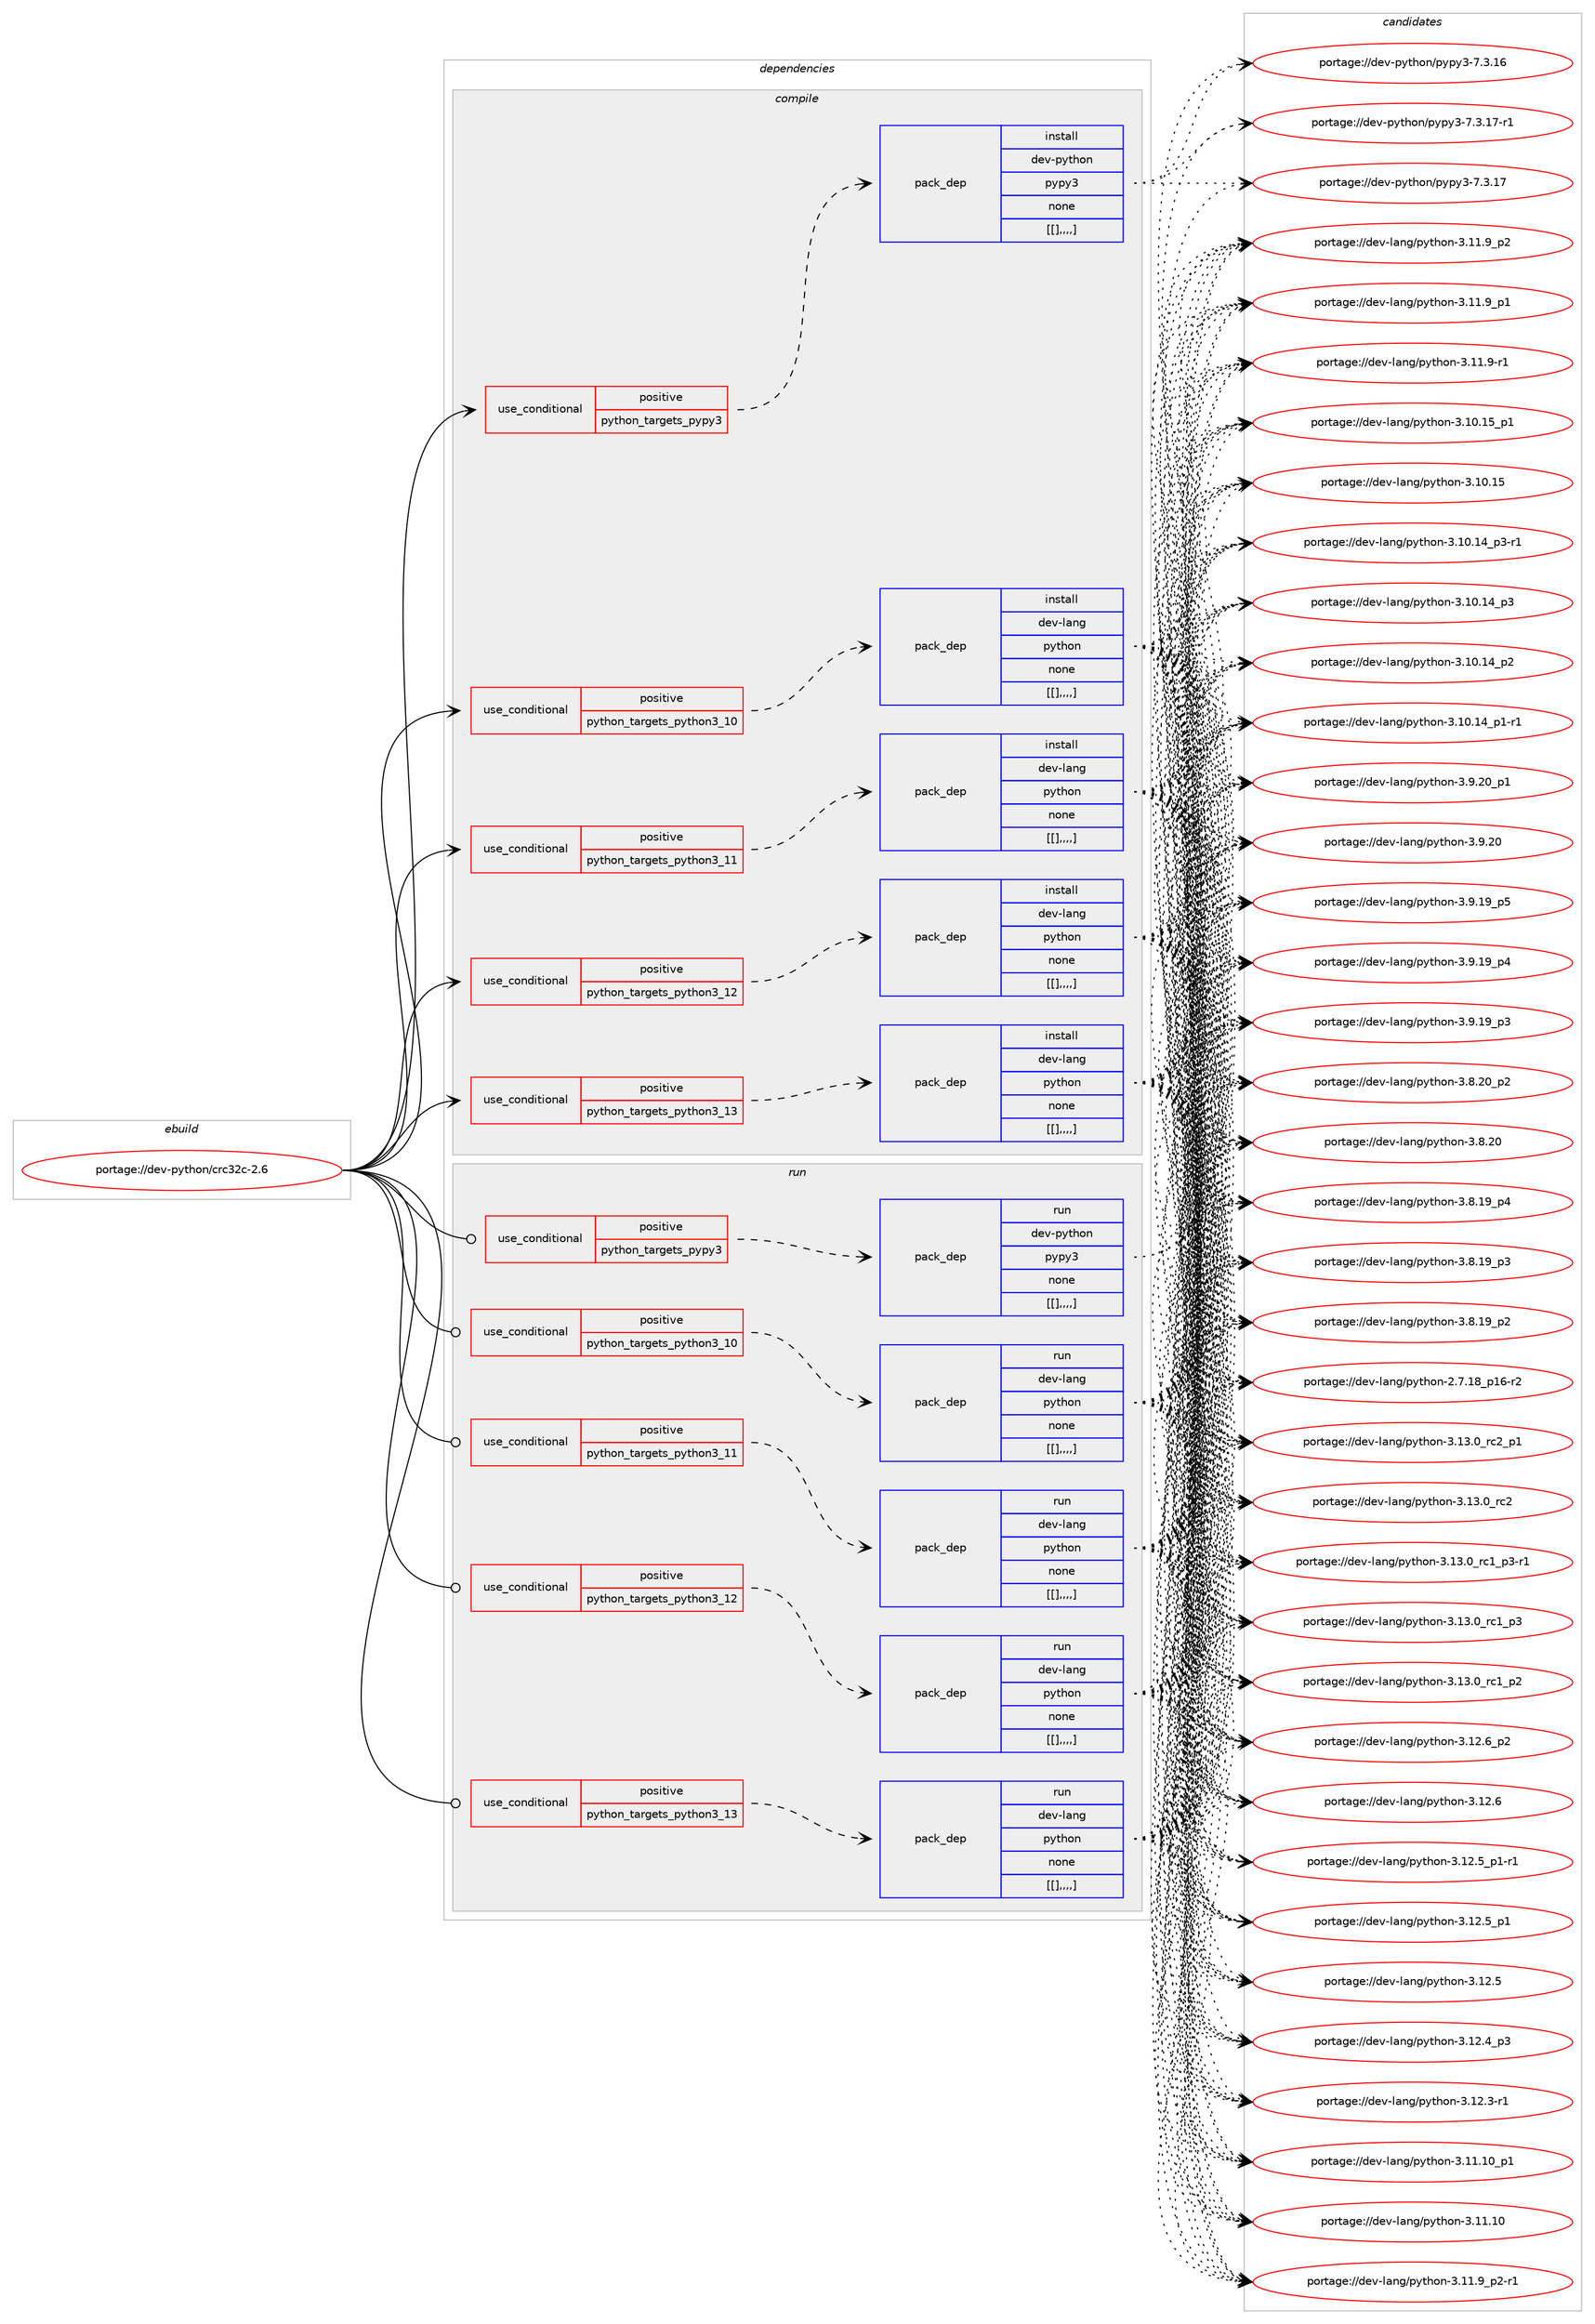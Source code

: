 digraph prolog {

# *************
# Graph options
# *************

newrank=true;
concentrate=true;
compound=true;
graph [rankdir=LR,fontname=Helvetica,fontsize=10,ranksep=1.5];#, ranksep=2.5, nodesep=0.2];
edge  [arrowhead=vee];
node  [fontname=Helvetica,fontsize=10];

# **********
# The ebuild
# **********

subgraph cluster_leftcol {
color=gray;
label=<<i>ebuild</i>>;
id [label="portage://dev-python/crc32c-2.6", color=red, width=4, href="../dev-python/crc32c-2.6.svg"];
}

# ****************
# The dependencies
# ****************

subgraph cluster_midcol {
color=gray;
label=<<i>dependencies</i>>;
subgraph cluster_compile {
fillcolor="#eeeeee";
style=filled;
label=<<i>compile</i>>;
subgraph cond33092 {
dependency146128 [label=<<TABLE BORDER="0" CELLBORDER="1" CELLSPACING="0" CELLPADDING="4"><TR><TD ROWSPAN="3" CELLPADDING="10">use_conditional</TD></TR><TR><TD>positive</TD></TR><TR><TD>python_targets_pypy3</TD></TR></TABLE>>, shape=none, color=red];
subgraph pack111824 {
dependency146129 [label=<<TABLE BORDER="0" CELLBORDER="1" CELLSPACING="0" CELLPADDING="4" WIDTH="220"><TR><TD ROWSPAN="6" CELLPADDING="30">pack_dep</TD></TR><TR><TD WIDTH="110">install</TD></TR><TR><TD>dev-python</TD></TR><TR><TD>pypy3</TD></TR><TR><TD>none</TD></TR><TR><TD>[[],,,,]</TD></TR></TABLE>>, shape=none, color=blue];
}
dependency146128:e -> dependency146129:w [weight=20,style="dashed",arrowhead="vee"];
}
id:e -> dependency146128:w [weight=20,style="solid",arrowhead="vee"];
subgraph cond33093 {
dependency146130 [label=<<TABLE BORDER="0" CELLBORDER="1" CELLSPACING="0" CELLPADDING="4"><TR><TD ROWSPAN="3" CELLPADDING="10">use_conditional</TD></TR><TR><TD>positive</TD></TR><TR><TD>python_targets_python3_10</TD></TR></TABLE>>, shape=none, color=red];
subgraph pack111825 {
dependency146131 [label=<<TABLE BORDER="0" CELLBORDER="1" CELLSPACING="0" CELLPADDING="4" WIDTH="220"><TR><TD ROWSPAN="6" CELLPADDING="30">pack_dep</TD></TR><TR><TD WIDTH="110">install</TD></TR><TR><TD>dev-lang</TD></TR><TR><TD>python</TD></TR><TR><TD>none</TD></TR><TR><TD>[[],,,,]</TD></TR></TABLE>>, shape=none, color=blue];
}
dependency146130:e -> dependency146131:w [weight=20,style="dashed",arrowhead="vee"];
}
id:e -> dependency146130:w [weight=20,style="solid",arrowhead="vee"];
subgraph cond33094 {
dependency146132 [label=<<TABLE BORDER="0" CELLBORDER="1" CELLSPACING="0" CELLPADDING="4"><TR><TD ROWSPAN="3" CELLPADDING="10">use_conditional</TD></TR><TR><TD>positive</TD></TR><TR><TD>python_targets_python3_11</TD></TR></TABLE>>, shape=none, color=red];
subgraph pack111826 {
dependency146133 [label=<<TABLE BORDER="0" CELLBORDER="1" CELLSPACING="0" CELLPADDING="4" WIDTH="220"><TR><TD ROWSPAN="6" CELLPADDING="30">pack_dep</TD></TR><TR><TD WIDTH="110">install</TD></TR><TR><TD>dev-lang</TD></TR><TR><TD>python</TD></TR><TR><TD>none</TD></TR><TR><TD>[[],,,,]</TD></TR></TABLE>>, shape=none, color=blue];
}
dependency146132:e -> dependency146133:w [weight=20,style="dashed",arrowhead="vee"];
}
id:e -> dependency146132:w [weight=20,style="solid",arrowhead="vee"];
subgraph cond33095 {
dependency146134 [label=<<TABLE BORDER="0" CELLBORDER="1" CELLSPACING="0" CELLPADDING="4"><TR><TD ROWSPAN="3" CELLPADDING="10">use_conditional</TD></TR><TR><TD>positive</TD></TR><TR><TD>python_targets_python3_12</TD></TR></TABLE>>, shape=none, color=red];
subgraph pack111827 {
dependency146135 [label=<<TABLE BORDER="0" CELLBORDER="1" CELLSPACING="0" CELLPADDING="4" WIDTH="220"><TR><TD ROWSPAN="6" CELLPADDING="30">pack_dep</TD></TR><TR><TD WIDTH="110">install</TD></TR><TR><TD>dev-lang</TD></TR><TR><TD>python</TD></TR><TR><TD>none</TD></TR><TR><TD>[[],,,,]</TD></TR></TABLE>>, shape=none, color=blue];
}
dependency146134:e -> dependency146135:w [weight=20,style="dashed",arrowhead="vee"];
}
id:e -> dependency146134:w [weight=20,style="solid",arrowhead="vee"];
subgraph cond33096 {
dependency146136 [label=<<TABLE BORDER="0" CELLBORDER="1" CELLSPACING="0" CELLPADDING="4"><TR><TD ROWSPAN="3" CELLPADDING="10">use_conditional</TD></TR><TR><TD>positive</TD></TR><TR><TD>python_targets_python3_13</TD></TR></TABLE>>, shape=none, color=red];
subgraph pack111828 {
dependency146137 [label=<<TABLE BORDER="0" CELLBORDER="1" CELLSPACING="0" CELLPADDING="4" WIDTH="220"><TR><TD ROWSPAN="6" CELLPADDING="30">pack_dep</TD></TR><TR><TD WIDTH="110">install</TD></TR><TR><TD>dev-lang</TD></TR><TR><TD>python</TD></TR><TR><TD>none</TD></TR><TR><TD>[[],,,,]</TD></TR></TABLE>>, shape=none, color=blue];
}
dependency146136:e -> dependency146137:w [weight=20,style="dashed",arrowhead="vee"];
}
id:e -> dependency146136:w [weight=20,style="solid",arrowhead="vee"];
}
subgraph cluster_compileandrun {
fillcolor="#eeeeee";
style=filled;
label=<<i>compile and run</i>>;
}
subgraph cluster_run {
fillcolor="#eeeeee";
style=filled;
label=<<i>run</i>>;
subgraph cond33097 {
dependency146138 [label=<<TABLE BORDER="0" CELLBORDER="1" CELLSPACING="0" CELLPADDING="4"><TR><TD ROWSPAN="3" CELLPADDING="10">use_conditional</TD></TR><TR><TD>positive</TD></TR><TR><TD>python_targets_pypy3</TD></TR></TABLE>>, shape=none, color=red];
subgraph pack111829 {
dependency146139 [label=<<TABLE BORDER="0" CELLBORDER="1" CELLSPACING="0" CELLPADDING="4" WIDTH="220"><TR><TD ROWSPAN="6" CELLPADDING="30">pack_dep</TD></TR><TR><TD WIDTH="110">run</TD></TR><TR><TD>dev-python</TD></TR><TR><TD>pypy3</TD></TR><TR><TD>none</TD></TR><TR><TD>[[],,,,]</TD></TR></TABLE>>, shape=none, color=blue];
}
dependency146138:e -> dependency146139:w [weight=20,style="dashed",arrowhead="vee"];
}
id:e -> dependency146138:w [weight=20,style="solid",arrowhead="odot"];
subgraph cond33098 {
dependency146140 [label=<<TABLE BORDER="0" CELLBORDER="1" CELLSPACING="0" CELLPADDING="4"><TR><TD ROWSPAN="3" CELLPADDING="10">use_conditional</TD></TR><TR><TD>positive</TD></TR><TR><TD>python_targets_python3_10</TD></TR></TABLE>>, shape=none, color=red];
subgraph pack111830 {
dependency146141 [label=<<TABLE BORDER="0" CELLBORDER="1" CELLSPACING="0" CELLPADDING="4" WIDTH="220"><TR><TD ROWSPAN="6" CELLPADDING="30">pack_dep</TD></TR><TR><TD WIDTH="110">run</TD></TR><TR><TD>dev-lang</TD></TR><TR><TD>python</TD></TR><TR><TD>none</TD></TR><TR><TD>[[],,,,]</TD></TR></TABLE>>, shape=none, color=blue];
}
dependency146140:e -> dependency146141:w [weight=20,style="dashed",arrowhead="vee"];
}
id:e -> dependency146140:w [weight=20,style="solid",arrowhead="odot"];
subgraph cond33099 {
dependency146142 [label=<<TABLE BORDER="0" CELLBORDER="1" CELLSPACING="0" CELLPADDING="4"><TR><TD ROWSPAN="3" CELLPADDING="10">use_conditional</TD></TR><TR><TD>positive</TD></TR><TR><TD>python_targets_python3_11</TD></TR></TABLE>>, shape=none, color=red];
subgraph pack111831 {
dependency146143 [label=<<TABLE BORDER="0" CELLBORDER="1" CELLSPACING="0" CELLPADDING="4" WIDTH="220"><TR><TD ROWSPAN="6" CELLPADDING="30">pack_dep</TD></TR><TR><TD WIDTH="110">run</TD></TR><TR><TD>dev-lang</TD></TR><TR><TD>python</TD></TR><TR><TD>none</TD></TR><TR><TD>[[],,,,]</TD></TR></TABLE>>, shape=none, color=blue];
}
dependency146142:e -> dependency146143:w [weight=20,style="dashed",arrowhead="vee"];
}
id:e -> dependency146142:w [weight=20,style="solid",arrowhead="odot"];
subgraph cond33100 {
dependency146144 [label=<<TABLE BORDER="0" CELLBORDER="1" CELLSPACING="0" CELLPADDING="4"><TR><TD ROWSPAN="3" CELLPADDING="10">use_conditional</TD></TR><TR><TD>positive</TD></TR><TR><TD>python_targets_python3_12</TD></TR></TABLE>>, shape=none, color=red];
subgraph pack111832 {
dependency146145 [label=<<TABLE BORDER="0" CELLBORDER="1" CELLSPACING="0" CELLPADDING="4" WIDTH="220"><TR><TD ROWSPAN="6" CELLPADDING="30">pack_dep</TD></TR><TR><TD WIDTH="110">run</TD></TR><TR><TD>dev-lang</TD></TR><TR><TD>python</TD></TR><TR><TD>none</TD></TR><TR><TD>[[],,,,]</TD></TR></TABLE>>, shape=none, color=blue];
}
dependency146144:e -> dependency146145:w [weight=20,style="dashed",arrowhead="vee"];
}
id:e -> dependency146144:w [weight=20,style="solid",arrowhead="odot"];
subgraph cond33101 {
dependency146146 [label=<<TABLE BORDER="0" CELLBORDER="1" CELLSPACING="0" CELLPADDING="4"><TR><TD ROWSPAN="3" CELLPADDING="10">use_conditional</TD></TR><TR><TD>positive</TD></TR><TR><TD>python_targets_python3_13</TD></TR></TABLE>>, shape=none, color=red];
subgraph pack111833 {
dependency146147 [label=<<TABLE BORDER="0" CELLBORDER="1" CELLSPACING="0" CELLPADDING="4" WIDTH="220"><TR><TD ROWSPAN="6" CELLPADDING="30">pack_dep</TD></TR><TR><TD WIDTH="110">run</TD></TR><TR><TD>dev-lang</TD></TR><TR><TD>python</TD></TR><TR><TD>none</TD></TR><TR><TD>[[],,,,]</TD></TR></TABLE>>, shape=none, color=blue];
}
dependency146146:e -> dependency146147:w [weight=20,style="dashed",arrowhead="vee"];
}
id:e -> dependency146146:w [weight=20,style="solid",arrowhead="odot"];
}
}

# **************
# The candidates
# **************

subgraph cluster_choices {
rank=same;
color=gray;
label=<<i>candidates</i>>;

subgraph choice111824 {
color=black;
nodesep=1;
choice100101118451121211161041111104711212111212151455546514649554511449 [label="portage://dev-python/pypy3-7.3.17-r1", color=red, width=4,href="../dev-python/pypy3-7.3.17-r1.svg"];
choice10010111845112121116104111110471121211121215145554651464955 [label="portage://dev-python/pypy3-7.3.17", color=red, width=4,href="../dev-python/pypy3-7.3.17.svg"];
choice10010111845112121116104111110471121211121215145554651464954 [label="portage://dev-python/pypy3-7.3.16", color=red, width=4,href="../dev-python/pypy3-7.3.16.svg"];
dependency146129:e -> choice100101118451121211161041111104711212111212151455546514649554511449:w [style=dotted,weight="100"];
dependency146129:e -> choice10010111845112121116104111110471121211121215145554651464955:w [style=dotted,weight="100"];
dependency146129:e -> choice10010111845112121116104111110471121211121215145554651464954:w [style=dotted,weight="100"];
}
subgraph choice111825 {
color=black;
nodesep=1;
choice100101118451089711010347112121116104111110455146495146489511499509511249 [label="portage://dev-lang/python-3.13.0_rc2_p1", color=red, width=4,href="../dev-lang/python-3.13.0_rc2_p1.svg"];
choice10010111845108971101034711212111610411111045514649514648951149950 [label="portage://dev-lang/python-3.13.0_rc2", color=red, width=4,href="../dev-lang/python-3.13.0_rc2.svg"];
choice1001011184510897110103471121211161041111104551464951464895114994995112514511449 [label="portage://dev-lang/python-3.13.0_rc1_p3-r1", color=red, width=4,href="../dev-lang/python-3.13.0_rc1_p3-r1.svg"];
choice100101118451089711010347112121116104111110455146495146489511499499511251 [label="portage://dev-lang/python-3.13.0_rc1_p3", color=red, width=4,href="../dev-lang/python-3.13.0_rc1_p3.svg"];
choice100101118451089711010347112121116104111110455146495146489511499499511250 [label="portage://dev-lang/python-3.13.0_rc1_p2", color=red, width=4,href="../dev-lang/python-3.13.0_rc1_p2.svg"];
choice100101118451089711010347112121116104111110455146495046549511250 [label="portage://dev-lang/python-3.12.6_p2", color=red, width=4,href="../dev-lang/python-3.12.6_p2.svg"];
choice10010111845108971101034711212111610411111045514649504654 [label="portage://dev-lang/python-3.12.6", color=red, width=4,href="../dev-lang/python-3.12.6.svg"];
choice1001011184510897110103471121211161041111104551464950465395112494511449 [label="portage://dev-lang/python-3.12.5_p1-r1", color=red, width=4,href="../dev-lang/python-3.12.5_p1-r1.svg"];
choice100101118451089711010347112121116104111110455146495046539511249 [label="portage://dev-lang/python-3.12.5_p1", color=red, width=4,href="../dev-lang/python-3.12.5_p1.svg"];
choice10010111845108971101034711212111610411111045514649504653 [label="portage://dev-lang/python-3.12.5", color=red, width=4,href="../dev-lang/python-3.12.5.svg"];
choice100101118451089711010347112121116104111110455146495046529511251 [label="portage://dev-lang/python-3.12.4_p3", color=red, width=4,href="../dev-lang/python-3.12.4_p3.svg"];
choice100101118451089711010347112121116104111110455146495046514511449 [label="portage://dev-lang/python-3.12.3-r1", color=red, width=4,href="../dev-lang/python-3.12.3-r1.svg"];
choice10010111845108971101034711212111610411111045514649494649489511249 [label="portage://dev-lang/python-3.11.10_p1", color=red, width=4,href="../dev-lang/python-3.11.10_p1.svg"];
choice1001011184510897110103471121211161041111104551464949464948 [label="portage://dev-lang/python-3.11.10", color=red, width=4,href="../dev-lang/python-3.11.10.svg"];
choice1001011184510897110103471121211161041111104551464949465795112504511449 [label="portage://dev-lang/python-3.11.9_p2-r1", color=red, width=4,href="../dev-lang/python-3.11.9_p2-r1.svg"];
choice100101118451089711010347112121116104111110455146494946579511250 [label="portage://dev-lang/python-3.11.9_p2", color=red, width=4,href="../dev-lang/python-3.11.9_p2.svg"];
choice100101118451089711010347112121116104111110455146494946579511249 [label="portage://dev-lang/python-3.11.9_p1", color=red, width=4,href="../dev-lang/python-3.11.9_p1.svg"];
choice100101118451089711010347112121116104111110455146494946574511449 [label="portage://dev-lang/python-3.11.9-r1", color=red, width=4,href="../dev-lang/python-3.11.9-r1.svg"];
choice10010111845108971101034711212111610411111045514649484649539511249 [label="portage://dev-lang/python-3.10.15_p1", color=red, width=4,href="../dev-lang/python-3.10.15_p1.svg"];
choice1001011184510897110103471121211161041111104551464948464953 [label="portage://dev-lang/python-3.10.15", color=red, width=4,href="../dev-lang/python-3.10.15.svg"];
choice100101118451089711010347112121116104111110455146494846495295112514511449 [label="portage://dev-lang/python-3.10.14_p3-r1", color=red, width=4,href="../dev-lang/python-3.10.14_p3-r1.svg"];
choice10010111845108971101034711212111610411111045514649484649529511251 [label="portage://dev-lang/python-3.10.14_p3", color=red, width=4,href="../dev-lang/python-3.10.14_p3.svg"];
choice10010111845108971101034711212111610411111045514649484649529511250 [label="portage://dev-lang/python-3.10.14_p2", color=red, width=4,href="../dev-lang/python-3.10.14_p2.svg"];
choice100101118451089711010347112121116104111110455146494846495295112494511449 [label="portage://dev-lang/python-3.10.14_p1-r1", color=red, width=4,href="../dev-lang/python-3.10.14_p1-r1.svg"];
choice100101118451089711010347112121116104111110455146574650489511249 [label="portage://dev-lang/python-3.9.20_p1", color=red, width=4,href="../dev-lang/python-3.9.20_p1.svg"];
choice10010111845108971101034711212111610411111045514657465048 [label="portage://dev-lang/python-3.9.20", color=red, width=4,href="../dev-lang/python-3.9.20.svg"];
choice100101118451089711010347112121116104111110455146574649579511253 [label="portage://dev-lang/python-3.9.19_p5", color=red, width=4,href="../dev-lang/python-3.9.19_p5.svg"];
choice100101118451089711010347112121116104111110455146574649579511252 [label="portage://dev-lang/python-3.9.19_p4", color=red, width=4,href="../dev-lang/python-3.9.19_p4.svg"];
choice100101118451089711010347112121116104111110455146574649579511251 [label="portage://dev-lang/python-3.9.19_p3", color=red, width=4,href="../dev-lang/python-3.9.19_p3.svg"];
choice100101118451089711010347112121116104111110455146564650489511250 [label="portage://dev-lang/python-3.8.20_p2", color=red, width=4,href="../dev-lang/python-3.8.20_p2.svg"];
choice10010111845108971101034711212111610411111045514656465048 [label="portage://dev-lang/python-3.8.20", color=red, width=4,href="../dev-lang/python-3.8.20.svg"];
choice100101118451089711010347112121116104111110455146564649579511252 [label="portage://dev-lang/python-3.8.19_p4", color=red, width=4,href="../dev-lang/python-3.8.19_p4.svg"];
choice100101118451089711010347112121116104111110455146564649579511251 [label="portage://dev-lang/python-3.8.19_p3", color=red, width=4,href="../dev-lang/python-3.8.19_p3.svg"];
choice100101118451089711010347112121116104111110455146564649579511250 [label="portage://dev-lang/python-3.8.19_p2", color=red, width=4,href="../dev-lang/python-3.8.19_p2.svg"];
choice100101118451089711010347112121116104111110455046554649569511249544511450 [label="portage://dev-lang/python-2.7.18_p16-r2", color=red, width=4,href="../dev-lang/python-2.7.18_p16-r2.svg"];
dependency146131:e -> choice100101118451089711010347112121116104111110455146495146489511499509511249:w [style=dotted,weight="100"];
dependency146131:e -> choice10010111845108971101034711212111610411111045514649514648951149950:w [style=dotted,weight="100"];
dependency146131:e -> choice1001011184510897110103471121211161041111104551464951464895114994995112514511449:w [style=dotted,weight="100"];
dependency146131:e -> choice100101118451089711010347112121116104111110455146495146489511499499511251:w [style=dotted,weight="100"];
dependency146131:e -> choice100101118451089711010347112121116104111110455146495146489511499499511250:w [style=dotted,weight="100"];
dependency146131:e -> choice100101118451089711010347112121116104111110455146495046549511250:w [style=dotted,weight="100"];
dependency146131:e -> choice10010111845108971101034711212111610411111045514649504654:w [style=dotted,weight="100"];
dependency146131:e -> choice1001011184510897110103471121211161041111104551464950465395112494511449:w [style=dotted,weight="100"];
dependency146131:e -> choice100101118451089711010347112121116104111110455146495046539511249:w [style=dotted,weight="100"];
dependency146131:e -> choice10010111845108971101034711212111610411111045514649504653:w [style=dotted,weight="100"];
dependency146131:e -> choice100101118451089711010347112121116104111110455146495046529511251:w [style=dotted,weight="100"];
dependency146131:e -> choice100101118451089711010347112121116104111110455146495046514511449:w [style=dotted,weight="100"];
dependency146131:e -> choice10010111845108971101034711212111610411111045514649494649489511249:w [style=dotted,weight="100"];
dependency146131:e -> choice1001011184510897110103471121211161041111104551464949464948:w [style=dotted,weight="100"];
dependency146131:e -> choice1001011184510897110103471121211161041111104551464949465795112504511449:w [style=dotted,weight="100"];
dependency146131:e -> choice100101118451089711010347112121116104111110455146494946579511250:w [style=dotted,weight="100"];
dependency146131:e -> choice100101118451089711010347112121116104111110455146494946579511249:w [style=dotted,weight="100"];
dependency146131:e -> choice100101118451089711010347112121116104111110455146494946574511449:w [style=dotted,weight="100"];
dependency146131:e -> choice10010111845108971101034711212111610411111045514649484649539511249:w [style=dotted,weight="100"];
dependency146131:e -> choice1001011184510897110103471121211161041111104551464948464953:w [style=dotted,weight="100"];
dependency146131:e -> choice100101118451089711010347112121116104111110455146494846495295112514511449:w [style=dotted,weight="100"];
dependency146131:e -> choice10010111845108971101034711212111610411111045514649484649529511251:w [style=dotted,weight="100"];
dependency146131:e -> choice10010111845108971101034711212111610411111045514649484649529511250:w [style=dotted,weight="100"];
dependency146131:e -> choice100101118451089711010347112121116104111110455146494846495295112494511449:w [style=dotted,weight="100"];
dependency146131:e -> choice100101118451089711010347112121116104111110455146574650489511249:w [style=dotted,weight="100"];
dependency146131:e -> choice10010111845108971101034711212111610411111045514657465048:w [style=dotted,weight="100"];
dependency146131:e -> choice100101118451089711010347112121116104111110455146574649579511253:w [style=dotted,weight="100"];
dependency146131:e -> choice100101118451089711010347112121116104111110455146574649579511252:w [style=dotted,weight="100"];
dependency146131:e -> choice100101118451089711010347112121116104111110455146574649579511251:w [style=dotted,weight="100"];
dependency146131:e -> choice100101118451089711010347112121116104111110455146564650489511250:w [style=dotted,weight="100"];
dependency146131:e -> choice10010111845108971101034711212111610411111045514656465048:w [style=dotted,weight="100"];
dependency146131:e -> choice100101118451089711010347112121116104111110455146564649579511252:w [style=dotted,weight="100"];
dependency146131:e -> choice100101118451089711010347112121116104111110455146564649579511251:w [style=dotted,weight="100"];
dependency146131:e -> choice100101118451089711010347112121116104111110455146564649579511250:w [style=dotted,weight="100"];
dependency146131:e -> choice100101118451089711010347112121116104111110455046554649569511249544511450:w [style=dotted,weight="100"];
}
subgraph choice111826 {
color=black;
nodesep=1;
choice100101118451089711010347112121116104111110455146495146489511499509511249 [label="portage://dev-lang/python-3.13.0_rc2_p1", color=red, width=4,href="../dev-lang/python-3.13.0_rc2_p1.svg"];
choice10010111845108971101034711212111610411111045514649514648951149950 [label="portage://dev-lang/python-3.13.0_rc2", color=red, width=4,href="../dev-lang/python-3.13.0_rc2.svg"];
choice1001011184510897110103471121211161041111104551464951464895114994995112514511449 [label="portage://dev-lang/python-3.13.0_rc1_p3-r1", color=red, width=4,href="../dev-lang/python-3.13.0_rc1_p3-r1.svg"];
choice100101118451089711010347112121116104111110455146495146489511499499511251 [label="portage://dev-lang/python-3.13.0_rc1_p3", color=red, width=4,href="../dev-lang/python-3.13.0_rc1_p3.svg"];
choice100101118451089711010347112121116104111110455146495146489511499499511250 [label="portage://dev-lang/python-3.13.0_rc1_p2", color=red, width=4,href="../dev-lang/python-3.13.0_rc1_p2.svg"];
choice100101118451089711010347112121116104111110455146495046549511250 [label="portage://dev-lang/python-3.12.6_p2", color=red, width=4,href="../dev-lang/python-3.12.6_p2.svg"];
choice10010111845108971101034711212111610411111045514649504654 [label="portage://dev-lang/python-3.12.6", color=red, width=4,href="../dev-lang/python-3.12.6.svg"];
choice1001011184510897110103471121211161041111104551464950465395112494511449 [label="portage://dev-lang/python-3.12.5_p1-r1", color=red, width=4,href="../dev-lang/python-3.12.5_p1-r1.svg"];
choice100101118451089711010347112121116104111110455146495046539511249 [label="portage://dev-lang/python-3.12.5_p1", color=red, width=4,href="../dev-lang/python-3.12.5_p1.svg"];
choice10010111845108971101034711212111610411111045514649504653 [label="portage://dev-lang/python-3.12.5", color=red, width=4,href="../dev-lang/python-3.12.5.svg"];
choice100101118451089711010347112121116104111110455146495046529511251 [label="portage://dev-lang/python-3.12.4_p3", color=red, width=4,href="../dev-lang/python-3.12.4_p3.svg"];
choice100101118451089711010347112121116104111110455146495046514511449 [label="portage://dev-lang/python-3.12.3-r1", color=red, width=4,href="../dev-lang/python-3.12.3-r1.svg"];
choice10010111845108971101034711212111610411111045514649494649489511249 [label="portage://dev-lang/python-3.11.10_p1", color=red, width=4,href="../dev-lang/python-3.11.10_p1.svg"];
choice1001011184510897110103471121211161041111104551464949464948 [label="portage://dev-lang/python-3.11.10", color=red, width=4,href="../dev-lang/python-3.11.10.svg"];
choice1001011184510897110103471121211161041111104551464949465795112504511449 [label="portage://dev-lang/python-3.11.9_p2-r1", color=red, width=4,href="../dev-lang/python-3.11.9_p2-r1.svg"];
choice100101118451089711010347112121116104111110455146494946579511250 [label="portage://dev-lang/python-3.11.9_p2", color=red, width=4,href="../dev-lang/python-3.11.9_p2.svg"];
choice100101118451089711010347112121116104111110455146494946579511249 [label="portage://dev-lang/python-3.11.9_p1", color=red, width=4,href="../dev-lang/python-3.11.9_p1.svg"];
choice100101118451089711010347112121116104111110455146494946574511449 [label="portage://dev-lang/python-3.11.9-r1", color=red, width=4,href="../dev-lang/python-3.11.9-r1.svg"];
choice10010111845108971101034711212111610411111045514649484649539511249 [label="portage://dev-lang/python-3.10.15_p1", color=red, width=4,href="../dev-lang/python-3.10.15_p1.svg"];
choice1001011184510897110103471121211161041111104551464948464953 [label="portage://dev-lang/python-3.10.15", color=red, width=4,href="../dev-lang/python-3.10.15.svg"];
choice100101118451089711010347112121116104111110455146494846495295112514511449 [label="portage://dev-lang/python-3.10.14_p3-r1", color=red, width=4,href="../dev-lang/python-3.10.14_p3-r1.svg"];
choice10010111845108971101034711212111610411111045514649484649529511251 [label="portage://dev-lang/python-3.10.14_p3", color=red, width=4,href="../dev-lang/python-3.10.14_p3.svg"];
choice10010111845108971101034711212111610411111045514649484649529511250 [label="portage://dev-lang/python-3.10.14_p2", color=red, width=4,href="../dev-lang/python-3.10.14_p2.svg"];
choice100101118451089711010347112121116104111110455146494846495295112494511449 [label="portage://dev-lang/python-3.10.14_p1-r1", color=red, width=4,href="../dev-lang/python-3.10.14_p1-r1.svg"];
choice100101118451089711010347112121116104111110455146574650489511249 [label="portage://dev-lang/python-3.9.20_p1", color=red, width=4,href="../dev-lang/python-3.9.20_p1.svg"];
choice10010111845108971101034711212111610411111045514657465048 [label="portage://dev-lang/python-3.9.20", color=red, width=4,href="../dev-lang/python-3.9.20.svg"];
choice100101118451089711010347112121116104111110455146574649579511253 [label="portage://dev-lang/python-3.9.19_p5", color=red, width=4,href="../dev-lang/python-3.9.19_p5.svg"];
choice100101118451089711010347112121116104111110455146574649579511252 [label="portage://dev-lang/python-3.9.19_p4", color=red, width=4,href="../dev-lang/python-3.9.19_p4.svg"];
choice100101118451089711010347112121116104111110455146574649579511251 [label="portage://dev-lang/python-3.9.19_p3", color=red, width=4,href="../dev-lang/python-3.9.19_p3.svg"];
choice100101118451089711010347112121116104111110455146564650489511250 [label="portage://dev-lang/python-3.8.20_p2", color=red, width=4,href="../dev-lang/python-3.8.20_p2.svg"];
choice10010111845108971101034711212111610411111045514656465048 [label="portage://dev-lang/python-3.8.20", color=red, width=4,href="../dev-lang/python-3.8.20.svg"];
choice100101118451089711010347112121116104111110455146564649579511252 [label="portage://dev-lang/python-3.8.19_p4", color=red, width=4,href="../dev-lang/python-3.8.19_p4.svg"];
choice100101118451089711010347112121116104111110455146564649579511251 [label="portage://dev-lang/python-3.8.19_p3", color=red, width=4,href="../dev-lang/python-3.8.19_p3.svg"];
choice100101118451089711010347112121116104111110455146564649579511250 [label="portage://dev-lang/python-3.8.19_p2", color=red, width=4,href="../dev-lang/python-3.8.19_p2.svg"];
choice100101118451089711010347112121116104111110455046554649569511249544511450 [label="portage://dev-lang/python-2.7.18_p16-r2", color=red, width=4,href="../dev-lang/python-2.7.18_p16-r2.svg"];
dependency146133:e -> choice100101118451089711010347112121116104111110455146495146489511499509511249:w [style=dotted,weight="100"];
dependency146133:e -> choice10010111845108971101034711212111610411111045514649514648951149950:w [style=dotted,weight="100"];
dependency146133:e -> choice1001011184510897110103471121211161041111104551464951464895114994995112514511449:w [style=dotted,weight="100"];
dependency146133:e -> choice100101118451089711010347112121116104111110455146495146489511499499511251:w [style=dotted,weight="100"];
dependency146133:e -> choice100101118451089711010347112121116104111110455146495146489511499499511250:w [style=dotted,weight="100"];
dependency146133:e -> choice100101118451089711010347112121116104111110455146495046549511250:w [style=dotted,weight="100"];
dependency146133:e -> choice10010111845108971101034711212111610411111045514649504654:w [style=dotted,weight="100"];
dependency146133:e -> choice1001011184510897110103471121211161041111104551464950465395112494511449:w [style=dotted,weight="100"];
dependency146133:e -> choice100101118451089711010347112121116104111110455146495046539511249:w [style=dotted,weight="100"];
dependency146133:e -> choice10010111845108971101034711212111610411111045514649504653:w [style=dotted,weight="100"];
dependency146133:e -> choice100101118451089711010347112121116104111110455146495046529511251:w [style=dotted,weight="100"];
dependency146133:e -> choice100101118451089711010347112121116104111110455146495046514511449:w [style=dotted,weight="100"];
dependency146133:e -> choice10010111845108971101034711212111610411111045514649494649489511249:w [style=dotted,weight="100"];
dependency146133:e -> choice1001011184510897110103471121211161041111104551464949464948:w [style=dotted,weight="100"];
dependency146133:e -> choice1001011184510897110103471121211161041111104551464949465795112504511449:w [style=dotted,weight="100"];
dependency146133:e -> choice100101118451089711010347112121116104111110455146494946579511250:w [style=dotted,weight="100"];
dependency146133:e -> choice100101118451089711010347112121116104111110455146494946579511249:w [style=dotted,weight="100"];
dependency146133:e -> choice100101118451089711010347112121116104111110455146494946574511449:w [style=dotted,weight="100"];
dependency146133:e -> choice10010111845108971101034711212111610411111045514649484649539511249:w [style=dotted,weight="100"];
dependency146133:e -> choice1001011184510897110103471121211161041111104551464948464953:w [style=dotted,weight="100"];
dependency146133:e -> choice100101118451089711010347112121116104111110455146494846495295112514511449:w [style=dotted,weight="100"];
dependency146133:e -> choice10010111845108971101034711212111610411111045514649484649529511251:w [style=dotted,weight="100"];
dependency146133:e -> choice10010111845108971101034711212111610411111045514649484649529511250:w [style=dotted,weight="100"];
dependency146133:e -> choice100101118451089711010347112121116104111110455146494846495295112494511449:w [style=dotted,weight="100"];
dependency146133:e -> choice100101118451089711010347112121116104111110455146574650489511249:w [style=dotted,weight="100"];
dependency146133:e -> choice10010111845108971101034711212111610411111045514657465048:w [style=dotted,weight="100"];
dependency146133:e -> choice100101118451089711010347112121116104111110455146574649579511253:w [style=dotted,weight="100"];
dependency146133:e -> choice100101118451089711010347112121116104111110455146574649579511252:w [style=dotted,weight="100"];
dependency146133:e -> choice100101118451089711010347112121116104111110455146574649579511251:w [style=dotted,weight="100"];
dependency146133:e -> choice100101118451089711010347112121116104111110455146564650489511250:w [style=dotted,weight="100"];
dependency146133:e -> choice10010111845108971101034711212111610411111045514656465048:w [style=dotted,weight="100"];
dependency146133:e -> choice100101118451089711010347112121116104111110455146564649579511252:w [style=dotted,weight="100"];
dependency146133:e -> choice100101118451089711010347112121116104111110455146564649579511251:w [style=dotted,weight="100"];
dependency146133:e -> choice100101118451089711010347112121116104111110455146564649579511250:w [style=dotted,weight="100"];
dependency146133:e -> choice100101118451089711010347112121116104111110455046554649569511249544511450:w [style=dotted,weight="100"];
}
subgraph choice111827 {
color=black;
nodesep=1;
choice100101118451089711010347112121116104111110455146495146489511499509511249 [label="portage://dev-lang/python-3.13.0_rc2_p1", color=red, width=4,href="../dev-lang/python-3.13.0_rc2_p1.svg"];
choice10010111845108971101034711212111610411111045514649514648951149950 [label="portage://dev-lang/python-3.13.0_rc2", color=red, width=4,href="../dev-lang/python-3.13.0_rc2.svg"];
choice1001011184510897110103471121211161041111104551464951464895114994995112514511449 [label="portage://dev-lang/python-3.13.0_rc1_p3-r1", color=red, width=4,href="../dev-lang/python-3.13.0_rc1_p3-r1.svg"];
choice100101118451089711010347112121116104111110455146495146489511499499511251 [label="portage://dev-lang/python-3.13.0_rc1_p3", color=red, width=4,href="../dev-lang/python-3.13.0_rc1_p3.svg"];
choice100101118451089711010347112121116104111110455146495146489511499499511250 [label="portage://dev-lang/python-3.13.0_rc1_p2", color=red, width=4,href="../dev-lang/python-3.13.0_rc1_p2.svg"];
choice100101118451089711010347112121116104111110455146495046549511250 [label="portage://dev-lang/python-3.12.6_p2", color=red, width=4,href="../dev-lang/python-3.12.6_p2.svg"];
choice10010111845108971101034711212111610411111045514649504654 [label="portage://dev-lang/python-3.12.6", color=red, width=4,href="../dev-lang/python-3.12.6.svg"];
choice1001011184510897110103471121211161041111104551464950465395112494511449 [label="portage://dev-lang/python-3.12.5_p1-r1", color=red, width=4,href="../dev-lang/python-3.12.5_p1-r1.svg"];
choice100101118451089711010347112121116104111110455146495046539511249 [label="portage://dev-lang/python-3.12.5_p1", color=red, width=4,href="../dev-lang/python-3.12.5_p1.svg"];
choice10010111845108971101034711212111610411111045514649504653 [label="portage://dev-lang/python-3.12.5", color=red, width=4,href="../dev-lang/python-3.12.5.svg"];
choice100101118451089711010347112121116104111110455146495046529511251 [label="portage://dev-lang/python-3.12.4_p3", color=red, width=4,href="../dev-lang/python-3.12.4_p3.svg"];
choice100101118451089711010347112121116104111110455146495046514511449 [label="portage://dev-lang/python-3.12.3-r1", color=red, width=4,href="../dev-lang/python-3.12.3-r1.svg"];
choice10010111845108971101034711212111610411111045514649494649489511249 [label="portage://dev-lang/python-3.11.10_p1", color=red, width=4,href="../dev-lang/python-3.11.10_p1.svg"];
choice1001011184510897110103471121211161041111104551464949464948 [label="portage://dev-lang/python-3.11.10", color=red, width=4,href="../dev-lang/python-3.11.10.svg"];
choice1001011184510897110103471121211161041111104551464949465795112504511449 [label="portage://dev-lang/python-3.11.9_p2-r1", color=red, width=4,href="../dev-lang/python-3.11.9_p2-r1.svg"];
choice100101118451089711010347112121116104111110455146494946579511250 [label="portage://dev-lang/python-3.11.9_p2", color=red, width=4,href="../dev-lang/python-3.11.9_p2.svg"];
choice100101118451089711010347112121116104111110455146494946579511249 [label="portage://dev-lang/python-3.11.9_p1", color=red, width=4,href="../dev-lang/python-3.11.9_p1.svg"];
choice100101118451089711010347112121116104111110455146494946574511449 [label="portage://dev-lang/python-3.11.9-r1", color=red, width=4,href="../dev-lang/python-3.11.9-r1.svg"];
choice10010111845108971101034711212111610411111045514649484649539511249 [label="portage://dev-lang/python-3.10.15_p1", color=red, width=4,href="../dev-lang/python-3.10.15_p1.svg"];
choice1001011184510897110103471121211161041111104551464948464953 [label="portage://dev-lang/python-3.10.15", color=red, width=4,href="../dev-lang/python-3.10.15.svg"];
choice100101118451089711010347112121116104111110455146494846495295112514511449 [label="portage://dev-lang/python-3.10.14_p3-r1", color=red, width=4,href="../dev-lang/python-3.10.14_p3-r1.svg"];
choice10010111845108971101034711212111610411111045514649484649529511251 [label="portage://dev-lang/python-3.10.14_p3", color=red, width=4,href="../dev-lang/python-3.10.14_p3.svg"];
choice10010111845108971101034711212111610411111045514649484649529511250 [label="portage://dev-lang/python-3.10.14_p2", color=red, width=4,href="../dev-lang/python-3.10.14_p2.svg"];
choice100101118451089711010347112121116104111110455146494846495295112494511449 [label="portage://dev-lang/python-3.10.14_p1-r1", color=red, width=4,href="../dev-lang/python-3.10.14_p1-r1.svg"];
choice100101118451089711010347112121116104111110455146574650489511249 [label="portage://dev-lang/python-3.9.20_p1", color=red, width=4,href="../dev-lang/python-3.9.20_p1.svg"];
choice10010111845108971101034711212111610411111045514657465048 [label="portage://dev-lang/python-3.9.20", color=red, width=4,href="../dev-lang/python-3.9.20.svg"];
choice100101118451089711010347112121116104111110455146574649579511253 [label="portage://dev-lang/python-3.9.19_p5", color=red, width=4,href="../dev-lang/python-3.9.19_p5.svg"];
choice100101118451089711010347112121116104111110455146574649579511252 [label="portage://dev-lang/python-3.9.19_p4", color=red, width=4,href="../dev-lang/python-3.9.19_p4.svg"];
choice100101118451089711010347112121116104111110455146574649579511251 [label="portage://dev-lang/python-3.9.19_p3", color=red, width=4,href="../dev-lang/python-3.9.19_p3.svg"];
choice100101118451089711010347112121116104111110455146564650489511250 [label="portage://dev-lang/python-3.8.20_p2", color=red, width=4,href="../dev-lang/python-3.8.20_p2.svg"];
choice10010111845108971101034711212111610411111045514656465048 [label="portage://dev-lang/python-3.8.20", color=red, width=4,href="../dev-lang/python-3.8.20.svg"];
choice100101118451089711010347112121116104111110455146564649579511252 [label="portage://dev-lang/python-3.8.19_p4", color=red, width=4,href="../dev-lang/python-3.8.19_p4.svg"];
choice100101118451089711010347112121116104111110455146564649579511251 [label="portage://dev-lang/python-3.8.19_p3", color=red, width=4,href="../dev-lang/python-3.8.19_p3.svg"];
choice100101118451089711010347112121116104111110455146564649579511250 [label="portage://dev-lang/python-3.8.19_p2", color=red, width=4,href="../dev-lang/python-3.8.19_p2.svg"];
choice100101118451089711010347112121116104111110455046554649569511249544511450 [label="portage://dev-lang/python-2.7.18_p16-r2", color=red, width=4,href="../dev-lang/python-2.7.18_p16-r2.svg"];
dependency146135:e -> choice100101118451089711010347112121116104111110455146495146489511499509511249:w [style=dotted,weight="100"];
dependency146135:e -> choice10010111845108971101034711212111610411111045514649514648951149950:w [style=dotted,weight="100"];
dependency146135:e -> choice1001011184510897110103471121211161041111104551464951464895114994995112514511449:w [style=dotted,weight="100"];
dependency146135:e -> choice100101118451089711010347112121116104111110455146495146489511499499511251:w [style=dotted,weight="100"];
dependency146135:e -> choice100101118451089711010347112121116104111110455146495146489511499499511250:w [style=dotted,weight="100"];
dependency146135:e -> choice100101118451089711010347112121116104111110455146495046549511250:w [style=dotted,weight="100"];
dependency146135:e -> choice10010111845108971101034711212111610411111045514649504654:w [style=dotted,weight="100"];
dependency146135:e -> choice1001011184510897110103471121211161041111104551464950465395112494511449:w [style=dotted,weight="100"];
dependency146135:e -> choice100101118451089711010347112121116104111110455146495046539511249:w [style=dotted,weight="100"];
dependency146135:e -> choice10010111845108971101034711212111610411111045514649504653:w [style=dotted,weight="100"];
dependency146135:e -> choice100101118451089711010347112121116104111110455146495046529511251:w [style=dotted,weight="100"];
dependency146135:e -> choice100101118451089711010347112121116104111110455146495046514511449:w [style=dotted,weight="100"];
dependency146135:e -> choice10010111845108971101034711212111610411111045514649494649489511249:w [style=dotted,weight="100"];
dependency146135:e -> choice1001011184510897110103471121211161041111104551464949464948:w [style=dotted,weight="100"];
dependency146135:e -> choice1001011184510897110103471121211161041111104551464949465795112504511449:w [style=dotted,weight="100"];
dependency146135:e -> choice100101118451089711010347112121116104111110455146494946579511250:w [style=dotted,weight="100"];
dependency146135:e -> choice100101118451089711010347112121116104111110455146494946579511249:w [style=dotted,weight="100"];
dependency146135:e -> choice100101118451089711010347112121116104111110455146494946574511449:w [style=dotted,weight="100"];
dependency146135:e -> choice10010111845108971101034711212111610411111045514649484649539511249:w [style=dotted,weight="100"];
dependency146135:e -> choice1001011184510897110103471121211161041111104551464948464953:w [style=dotted,weight="100"];
dependency146135:e -> choice100101118451089711010347112121116104111110455146494846495295112514511449:w [style=dotted,weight="100"];
dependency146135:e -> choice10010111845108971101034711212111610411111045514649484649529511251:w [style=dotted,weight="100"];
dependency146135:e -> choice10010111845108971101034711212111610411111045514649484649529511250:w [style=dotted,weight="100"];
dependency146135:e -> choice100101118451089711010347112121116104111110455146494846495295112494511449:w [style=dotted,weight="100"];
dependency146135:e -> choice100101118451089711010347112121116104111110455146574650489511249:w [style=dotted,weight="100"];
dependency146135:e -> choice10010111845108971101034711212111610411111045514657465048:w [style=dotted,weight="100"];
dependency146135:e -> choice100101118451089711010347112121116104111110455146574649579511253:w [style=dotted,weight="100"];
dependency146135:e -> choice100101118451089711010347112121116104111110455146574649579511252:w [style=dotted,weight="100"];
dependency146135:e -> choice100101118451089711010347112121116104111110455146574649579511251:w [style=dotted,weight="100"];
dependency146135:e -> choice100101118451089711010347112121116104111110455146564650489511250:w [style=dotted,weight="100"];
dependency146135:e -> choice10010111845108971101034711212111610411111045514656465048:w [style=dotted,weight="100"];
dependency146135:e -> choice100101118451089711010347112121116104111110455146564649579511252:w [style=dotted,weight="100"];
dependency146135:e -> choice100101118451089711010347112121116104111110455146564649579511251:w [style=dotted,weight="100"];
dependency146135:e -> choice100101118451089711010347112121116104111110455146564649579511250:w [style=dotted,weight="100"];
dependency146135:e -> choice100101118451089711010347112121116104111110455046554649569511249544511450:w [style=dotted,weight="100"];
}
subgraph choice111828 {
color=black;
nodesep=1;
choice100101118451089711010347112121116104111110455146495146489511499509511249 [label="portage://dev-lang/python-3.13.0_rc2_p1", color=red, width=4,href="../dev-lang/python-3.13.0_rc2_p1.svg"];
choice10010111845108971101034711212111610411111045514649514648951149950 [label="portage://dev-lang/python-3.13.0_rc2", color=red, width=4,href="../dev-lang/python-3.13.0_rc2.svg"];
choice1001011184510897110103471121211161041111104551464951464895114994995112514511449 [label="portage://dev-lang/python-3.13.0_rc1_p3-r1", color=red, width=4,href="../dev-lang/python-3.13.0_rc1_p3-r1.svg"];
choice100101118451089711010347112121116104111110455146495146489511499499511251 [label="portage://dev-lang/python-3.13.0_rc1_p3", color=red, width=4,href="../dev-lang/python-3.13.0_rc1_p3.svg"];
choice100101118451089711010347112121116104111110455146495146489511499499511250 [label="portage://dev-lang/python-3.13.0_rc1_p2", color=red, width=4,href="../dev-lang/python-3.13.0_rc1_p2.svg"];
choice100101118451089711010347112121116104111110455146495046549511250 [label="portage://dev-lang/python-3.12.6_p2", color=red, width=4,href="../dev-lang/python-3.12.6_p2.svg"];
choice10010111845108971101034711212111610411111045514649504654 [label="portage://dev-lang/python-3.12.6", color=red, width=4,href="../dev-lang/python-3.12.6.svg"];
choice1001011184510897110103471121211161041111104551464950465395112494511449 [label="portage://dev-lang/python-3.12.5_p1-r1", color=red, width=4,href="../dev-lang/python-3.12.5_p1-r1.svg"];
choice100101118451089711010347112121116104111110455146495046539511249 [label="portage://dev-lang/python-3.12.5_p1", color=red, width=4,href="../dev-lang/python-3.12.5_p1.svg"];
choice10010111845108971101034711212111610411111045514649504653 [label="portage://dev-lang/python-3.12.5", color=red, width=4,href="../dev-lang/python-3.12.5.svg"];
choice100101118451089711010347112121116104111110455146495046529511251 [label="portage://dev-lang/python-3.12.4_p3", color=red, width=4,href="../dev-lang/python-3.12.4_p3.svg"];
choice100101118451089711010347112121116104111110455146495046514511449 [label="portage://dev-lang/python-3.12.3-r1", color=red, width=4,href="../dev-lang/python-3.12.3-r1.svg"];
choice10010111845108971101034711212111610411111045514649494649489511249 [label="portage://dev-lang/python-3.11.10_p1", color=red, width=4,href="../dev-lang/python-3.11.10_p1.svg"];
choice1001011184510897110103471121211161041111104551464949464948 [label="portage://dev-lang/python-3.11.10", color=red, width=4,href="../dev-lang/python-3.11.10.svg"];
choice1001011184510897110103471121211161041111104551464949465795112504511449 [label="portage://dev-lang/python-3.11.9_p2-r1", color=red, width=4,href="../dev-lang/python-3.11.9_p2-r1.svg"];
choice100101118451089711010347112121116104111110455146494946579511250 [label="portage://dev-lang/python-3.11.9_p2", color=red, width=4,href="../dev-lang/python-3.11.9_p2.svg"];
choice100101118451089711010347112121116104111110455146494946579511249 [label="portage://dev-lang/python-3.11.9_p1", color=red, width=4,href="../dev-lang/python-3.11.9_p1.svg"];
choice100101118451089711010347112121116104111110455146494946574511449 [label="portage://dev-lang/python-3.11.9-r1", color=red, width=4,href="../dev-lang/python-3.11.9-r1.svg"];
choice10010111845108971101034711212111610411111045514649484649539511249 [label="portage://dev-lang/python-3.10.15_p1", color=red, width=4,href="../dev-lang/python-3.10.15_p1.svg"];
choice1001011184510897110103471121211161041111104551464948464953 [label="portage://dev-lang/python-3.10.15", color=red, width=4,href="../dev-lang/python-3.10.15.svg"];
choice100101118451089711010347112121116104111110455146494846495295112514511449 [label="portage://dev-lang/python-3.10.14_p3-r1", color=red, width=4,href="../dev-lang/python-3.10.14_p3-r1.svg"];
choice10010111845108971101034711212111610411111045514649484649529511251 [label="portage://dev-lang/python-3.10.14_p3", color=red, width=4,href="../dev-lang/python-3.10.14_p3.svg"];
choice10010111845108971101034711212111610411111045514649484649529511250 [label="portage://dev-lang/python-3.10.14_p2", color=red, width=4,href="../dev-lang/python-3.10.14_p2.svg"];
choice100101118451089711010347112121116104111110455146494846495295112494511449 [label="portage://dev-lang/python-3.10.14_p1-r1", color=red, width=4,href="../dev-lang/python-3.10.14_p1-r1.svg"];
choice100101118451089711010347112121116104111110455146574650489511249 [label="portage://dev-lang/python-3.9.20_p1", color=red, width=4,href="../dev-lang/python-3.9.20_p1.svg"];
choice10010111845108971101034711212111610411111045514657465048 [label="portage://dev-lang/python-3.9.20", color=red, width=4,href="../dev-lang/python-3.9.20.svg"];
choice100101118451089711010347112121116104111110455146574649579511253 [label="portage://dev-lang/python-3.9.19_p5", color=red, width=4,href="../dev-lang/python-3.9.19_p5.svg"];
choice100101118451089711010347112121116104111110455146574649579511252 [label="portage://dev-lang/python-3.9.19_p4", color=red, width=4,href="../dev-lang/python-3.9.19_p4.svg"];
choice100101118451089711010347112121116104111110455146574649579511251 [label="portage://dev-lang/python-3.9.19_p3", color=red, width=4,href="../dev-lang/python-3.9.19_p3.svg"];
choice100101118451089711010347112121116104111110455146564650489511250 [label="portage://dev-lang/python-3.8.20_p2", color=red, width=4,href="../dev-lang/python-3.8.20_p2.svg"];
choice10010111845108971101034711212111610411111045514656465048 [label="portage://dev-lang/python-3.8.20", color=red, width=4,href="../dev-lang/python-3.8.20.svg"];
choice100101118451089711010347112121116104111110455146564649579511252 [label="portage://dev-lang/python-3.8.19_p4", color=red, width=4,href="../dev-lang/python-3.8.19_p4.svg"];
choice100101118451089711010347112121116104111110455146564649579511251 [label="portage://dev-lang/python-3.8.19_p3", color=red, width=4,href="../dev-lang/python-3.8.19_p3.svg"];
choice100101118451089711010347112121116104111110455146564649579511250 [label="portage://dev-lang/python-3.8.19_p2", color=red, width=4,href="../dev-lang/python-3.8.19_p2.svg"];
choice100101118451089711010347112121116104111110455046554649569511249544511450 [label="portage://dev-lang/python-2.7.18_p16-r2", color=red, width=4,href="../dev-lang/python-2.7.18_p16-r2.svg"];
dependency146137:e -> choice100101118451089711010347112121116104111110455146495146489511499509511249:w [style=dotted,weight="100"];
dependency146137:e -> choice10010111845108971101034711212111610411111045514649514648951149950:w [style=dotted,weight="100"];
dependency146137:e -> choice1001011184510897110103471121211161041111104551464951464895114994995112514511449:w [style=dotted,weight="100"];
dependency146137:e -> choice100101118451089711010347112121116104111110455146495146489511499499511251:w [style=dotted,weight="100"];
dependency146137:e -> choice100101118451089711010347112121116104111110455146495146489511499499511250:w [style=dotted,weight="100"];
dependency146137:e -> choice100101118451089711010347112121116104111110455146495046549511250:w [style=dotted,weight="100"];
dependency146137:e -> choice10010111845108971101034711212111610411111045514649504654:w [style=dotted,weight="100"];
dependency146137:e -> choice1001011184510897110103471121211161041111104551464950465395112494511449:w [style=dotted,weight="100"];
dependency146137:e -> choice100101118451089711010347112121116104111110455146495046539511249:w [style=dotted,weight="100"];
dependency146137:e -> choice10010111845108971101034711212111610411111045514649504653:w [style=dotted,weight="100"];
dependency146137:e -> choice100101118451089711010347112121116104111110455146495046529511251:w [style=dotted,weight="100"];
dependency146137:e -> choice100101118451089711010347112121116104111110455146495046514511449:w [style=dotted,weight="100"];
dependency146137:e -> choice10010111845108971101034711212111610411111045514649494649489511249:w [style=dotted,weight="100"];
dependency146137:e -> choice1001011184510897110103471121211161041111104551464949464948:w [style=dotted,weight="100"];
dependency146137:e -> choice1001011184510897110103471121211161041111104551464949465795112504511449:w [style=dotted,weight="100"];
dependency146137:e -> choice100101118451089711010347112121116104111110455146494946579511250:w [style=dotted,weight="100"];
dependency146137:e -> choice100101118451089711010347112121116104111110455146494946579511249:w [style=dotted,weight="100"];
dependency146137:e -> choice100101118451089711010347112121116104111110455146494946574511449:w [style=dotted,weight="100"];
dependency146137:e -> choice10010111845108971101034711212111610411111045514649484649539511249:w [style=dotted,weight="100"];
dependency146137:e -> choice1001011184510897110103471121211161041111104551464948464953:w [style=dotted,weight="100"];
dependency146137:e -> choice100101118451089711010347112121116104111110455146494846495295112514511449:w [style=dotted,weight="100"];
dependency146137:e -> choice10010111845108971101034711212111610411111045514649484649529511251:w [style=dotted,weight="100"];
dependency146137:e -> choice10010111845108971101034711212111610411111045514649484649529511250:w [style=dotted,weight="100"];
dependency146137:e -> choice100101118451089711010347112121116104111110455146494846495295112494511449:w [style=dotted,weight="100"];
dependency146137:e -> choice100101118451089711010347112121116104111110455146574650489511249:w [style=dotted,weight="100"];
dependency146137:e -> choice10010111845108971101034711212111610411111045514657465048:w [style=dotted,weight="100"];
dependency146137:e -> choice100101118451089711010347112121116104111110455146574649579511253:w [style=dotted,weight="100"];
dependency146137:e -> choice100101118451089711010347112121116104111110455146574649579511252:w [style=dotted,weight="100"];
dependency146137:e -> choice100101118451089711010347112121116104111110455146574649579511251:w [style=dotted,weight="100"];
dependency146137:e -> choice100101118451089711010347112121116104111110455146564650489511250:w [style=dotted,weight="100"];
dependency146137:e -> choice10010111845108971101034711212111610411111045514656465048:w [style=dotted,weight="100"];
dependency146137:e -> choice100101118451089711010347112121116104111110455146564649579511252:w [style=dotted,weight="100"];
dependency146137:e -> choice100101118451089711010347112121116104111110455146564649579511251:w [style=dotted,weight="100"];
dependency146137:e -> choice100101118451089711010347112121116104111110455146564649579511250:w [style=dotted,weight="100"];
dependency146137:e -> choice100101118451089711010347112121116104111110455046554649569511249544511450:w [style=dotted,weight="100"];
}
subgraph choice111829 {
color=black;
nodesep=1;
choice100101118451121211161041111104711212111212151455546514649554511449 [label="portage://dev-python/pypy3-7.3.17-r1", color=red, width=4,href="../dev-python/pypy3-7.3.17-r1.svg"];
choice10010111845112121116104111110471121211121215145554651464955 [label="portage://dev-python/pypy3-7.3.17", color=red, width=4,href="../dev-python/pypy3-7.3.17.svg"];
choice10010111845112121116104111110471121211121215145554651464954 [label="portage://dev-python/pypy3-7.3.16", color=red, width=4,href="../dev-python/pypy3-7.3.16.svg"];
dependency146139:e -> choice100101118451121211161041111104711212111212151455546514649554511449:w [style=dotted,weight="100"];
dependency146139:e -> choice10010111845112121116104111110471121211121215145554651464955:w [style=dotted,weight="100"];
dependency146139:e -> choice10010111845112121116104111110471121211121215145554651464954:w [style=dotted,weight="100"];
}
subgraph choice111830 {
color=black;
nodesep=1;
choice100101118451089711010347112121116104111110455146495146489511499509511249 [label="portage://dev-lang/python-3.13.0_rc2_p1", color=red, width=4,href="../dev-lang/python-3.13.0_rc2_p1.svg"];
choice10010111845108971101034711212111610411111045514649514648951149950 [label="portage://dev-lang/python-3.13.0_rc2", color=red, width=4,href="../dev-lang/python-3.13.0_rc2.svg"];
choice1001011184510897110103471121211161041111104551464951464895114994995112514511449 [label="portage://dev-lang/python-3.13.0_rc1_p3-r1", color=red, width=4,href="../dev-lang/python-3.13.0_rc1_p3-r1.svg"];
choice100101118451089711010347112121116104111110455146495146489511499499511251 [label="portage://dev-lang/python-3.13.0_rc1_p3", color=red, width=4,href="../dev-lang/python-3.13.0_rc1_p3.svg"];
choice100101118451089711010347112121116104111110455146495146489511499499511250 [label="portage://dev-lang/python-3.13.0_rc1_p2", color=red, width=4,href="../dev-lang/python-3.13.0_rc1_p2.svg"];
choice100101118451089711010347112121116104111110455146495046549511250 [label="portage://dev-lang/python-3.12.6_p2", color=red, width=4,href="../dev-lang/python-3.12.6_p2.svg"];
choice10010111845108971101034711212111610411111045514649504654 [label="portage://dev-lang/python-3.12.6", color=red, width=4,href="../dev-lang/python-3.12.6.svg"];
choice1001011184510897110103471121211161041111104551464950465395112494511449 [label="portage://dev-lang/python-3.12.5_p1-r1", color=red, width=4,href="../dev-lang/python-3.12.5_p1-r1.svg"];
choice100101118451089711010347112121116104111110455146495046539511249 [label="portage://dev-lang/python-3.12.5_p1", color=red, width=4,href="../dev-lang/python-3.12.5_p1.svg"];
choice10010111845108971101034711212111610411111045514649504653 [label="portage://dev-lang/python-3.12.5", color=red, width=4,href="../dev-lang/python-3.12.5.svg"];
choice100101118451089711010347112121116104111110455146495046529511251 [label="portage://dev-lang/python-3.12.4_p3", color=red, width=4,href="../dev-lang/python-3.12.4_p3.svg"];
choice100101118451089711010347112121116104111110455146495046514511449 [label="portage://dev-lang/python-3.12.3-r1", color=red, width=4,href="../dev-lang/python-3.12.3-r1.svg"];
choice10010111845108971101034711212111610411111045514649494649489511249 [label="portage://dev-lang/python-3.11.10_p1", color=red, width=4,href="../dev-lang/python-3.11.10_p1.svg"];
choice1001011184510897110103471121211161041111104551464949464948 [label="portage://dev-lang/python-3.11.10", color=red, width=4,href="../dev-lang/python-3.11.10.svg"];
choice1001011184510897110103471121211161041111104551464949465795112504511449 [label="portage://dev-lang/python-3.11.9_p2-r1", color=red, width=4,href="../dev-lang/python-3.11.9_p2-r1.svg"];
choice100101118451089711010347112121116104111110455146494946579511250 [label="portage://dev-lang/python-3.11.9_p2", color=red, width=4,href="../dev-lang/python-3.11.9_p2.svg"];
choice100101118451089711010347112121116104111110455146494946579511249 [label="portage://dev-lang/python-3.11.9_p1", color=red, width=4,href="../dev-lang/python-3.11.9_p1.svg"];
choice100101118451089711010347112121116104111110455146494946574511449 [label="portage://dev-lang/python-3.11.9-r1", color=red, width=4,href="../dev-lang/python-3.11.9-r1.svg"];
choice10010111845108971101034711212111610411111045514649484649539511249 [label="portage://dev-lang/python-3.10.15_p1", color=red, width=4,href="../dev-lang/python-3.10.15_p1.svg"];
choice1001011184510897110103471121211161041111104551464948464953 [label="portage://dev-lang/python-3.10.15", color=red, width=4,href="../dev-lang/python-3.10.15.svg"];
choice100101118451089711010347112121116104111110455146494846495295112514511449 [label="portage://dev-lang/python-3.10.14_p3-r1", color=red, width=4,href="../dev-lang/python-3.10.14_p3-r1.svg"];
choice10010111845108971101034711212111610411111045514649484649529511251 [label="portage://dev-lang/python-3.10.14_p3", color=red, width=4,href="../dev-lang/python-3.10.14_p3.svg"];
choice10010111845108971101034711212111610411111045514649484649529511250 [label="portage://dev-lang/python-3.10.14_p2", color=red, width=4,href="../dev-lang/python-3.10.14_p2.svg"];
choice100101118451089711010347112121116104111110455146494846495295112494511449 [label="portage://dev-lang/python-3.10.14_p1-r1", color=red, width=4,href="../dev-lang/python-3.10.14_p1-r1.svg"];
choice100101118451089711010347112121116104111110455146574650489511249 [label="portage://dev-lang/python-3.9.20_p1", color=red, width=4,href="../dev-lang/python-3.9.20_p1.svg"];
choice10010111845108971101034711212111610411111045514657465048 [label="portage://dev-lang/python-3.9.20", color=red, width=4,href="../dev-lang/python-3.9.20.svg"];
choice100101118451089711010347112121116104111110455146574649579511253 [label="portage://dev-lang/python-3.9.19_p5", color=red, width=4,href="../dev-lang/python-3.9.19_p5.svg"];
choice100101118451089711010347112121116104111110455146574649579511252 [label="portage://dev-lang/python-3.9.19_p4", color=red, width=4,href="../dev-lang/python-3.9.19_p4.svg"];
choice100101118451089711010347112121116104111110455146574649579511251 [label="portage://dev-lang/python-3.9.19_p3", color=red, width=4,href="../dev-lang/python-3.9.19_p3.svg"];
choice100101118451089711010347112121116104111110455146564650489511250 [label="portage://dev-lang/python-3.8.20_p2", color=red, width=4,href="../dev-lang/python-3.8.20_p2.svg"];
choice10010111845108971101034711212111610411111045514656465048 [label="portage://dev-lang/python-3.8.20", color=red, width=4,href="../dev-lang/python-3.8.20.svg"];
choice100101118451089711010347112121116104111110455146564649579511252 [label="portage://dev-lang/python-3.8.19_p4", color=red, width=4,href="../dev-lang/python-3.8.19_p4.svg"];
choice100101118451089711010347112121116104111110455146564649579511251 [label="portage://dev-lang/python-3.8.19_p3", color=red, width=4,href="../dev-lang/python-3.8.19_p3.svg"];
choice100101118451089711010347112121116104111110455146564649579511250 [label="portage://dev-lang/python-3.8.19_p2", color=red, width=4,href="../dev-lang/python-3.8.19_p2.svg"];
choice100101118451089711010347112121116104111110455046554649569511249544511450 [label="portage://dev-lang/python-2.7.18_p16-r2", color=red, width=4,href="../dev-lang/python-2.7.18_p16-r2.svg"];
dependency146141:e -> choice100101118451089711010347112121116104111110455146495146489511499509511249:w [style=dotted,weight="100"];
dependency146141:e -> choice10010111845108971101034711212111610411111045514649514648951149950:w [style=dotted,weight="100"];
dependency146141:e -> choice1001011184510897110103471121211161041111104551464951464895114994995112514511449:w [style=dotted,weight="100"];
dependency146141:e -> choice100101118451089711010347112121116104111110455146495146489511499499511251:w [style=dotted,weight="100"];
dependency146141:e -> choice100101118451089711010347112121116104111110455146495146489511499499511250:w [style=dotted,weight="100"];
dependency146141:e -> choice100101118451089711010347112121116104111110455146495046549511250:w [style=dotted,weight="100"];
dependency146141:e -> choice10010111845108971101034711212111610411111045514649504654:w [style=dotted,weight="100"];
dependency146141:e -> choice1001011184510897110103471121211161041111104551464950465395112494511449:w [style=dotted,weight="100"];
dependency146141:e -> choice100101118451089711010347112121116104111110455146495046539511249:w [style=dotted,weight="100"];
dependency146141:e -> choice10010111845108971101034711212111610411111045514649504653:w [style=dotted,weight="100"];
dependency146141:e -> choice100101118451089711010347112121116104111110455146495046529511251:w [style=dotted,weight="100"];
dependency146141:e -> choice100101118451089711010347112121116104111110455146495046514511449:w [style=dotted,weight="100"];
dependency146141:e -> choice10010111845108971101034711212111610411111045514649494649489511249:w [style=dotted,weight="100"];
dependency146141:e -> choice1001011184510897110103471121211161041111104551464949464948:w [style=dotted,weight="100"];
dependency146141:e -> choice1001011184510897110103471121211161041111104551464949465795112504511449:w [style=dotted,weight="100"];
dependency146141:e -> choice100101118451089711010347112121116104111110455146494946579511250:w [style=dotted,weight="100"];
dependency146141:e -> choice100101118451089711010347112121116104111110455146494946579511249:w [style=dotted,weight="100"];
dependency146141:e -> choice100101118451089711010347112121116104111110455146494946574511449:w [style=dotted,weight="100"];
dependency146141:e -> choice10010111845108971101034711212111610411111045514649484649539511249:w [style=dotted,weight="100"];
dependency146141:e -> choice1001011184510897110103471121211161041111104551464948464953:w [style=dotted,weight="100"];
dependency146141:e -> choice100101118451089711010347112121116104111110455146494846495295112514511449:w [style=dotted,weight="100"];
dependency146141:e -> choice10010111845108971101034711212111610411111045514649484649529511251:w [style=dotted,weight="100"];
dependency146141:e -> choice10010111845108971101034711212111610411111045514649484649529511250:w [style=dotted,weight="100"];
dependency146141:e -> choice100101118451089711010347112121116104111110455146494846495295112494511449:w [style=dotted,weight="100"];
dependency146141:e -> choice100101118451089711010347112121116104111110455146574650489511249:w [style=dotted,weight="100"];
dependency146141:e -> choice10010111845108971101034711212111610411111045514657465048:w [style=dotted,weight="100"];
dependency146141:e -> choice100101118451089711010347112121116104111110455146574649579511253:w [style=dotted,weight="100"];
dependency146141:e -> choice100101118451089711010347112121116104111110455146574649579511252:w [style=dotted,weight="100"];
dependency146141:e -> choice100101118451089711010347112121116104111110455146574649579511251:w [style=dotted,weight="100"];
dependency146141:e -> choice100101118451089711010347112121116104111110455146564650489511250:w [style=dotted,weight="100"];
dependency146141:e -> choice10010111845108971101034711212111610411111045514656465048:w [style=dotted,weight="100"];
dependency146141:e -> choice100101118451089711010347112121116104111110455146564649579511252:w [style=dotted,weight="100"];
dependency146141:e -> choice100101118451089711010347112121116104111110455146564649579511251:w [style=dotted,weight="100"];
dependency146141:e -> choice100101118451089711010347112121116104111110455146564649579511250:w [style=dotted,weight="100"];
dependency146141:e -> choice100101118451089711010347112121116104111110455046554649569511249544511450:w [style=dotted,weight="100"];
}
subgraph choice111831 {
color=black;
nodesep=1;
choice100101118451089711010347112121116104111110455146495146489511499509511249 [label="portage://dev-lang/python-3.13.0_rc2_p1", color=red, width=4,href="../dev-lang/python-3.13.0_rc2_p1.svg"];
choice10010111845108971101034711212111610411111045514649514648951149950 [label="portage://dev-lang/python-3.13.0_rc2", color=red, width=4,href="../dev-lang/python-3.13.0_rc2.svg"];
choice1001011184510897110103471121211161041111104551464951464895114994995112514511449 [label="portage://dev-lang/python-3.13.0_rc1_p3-r1", color=red, width=4,href="../dev-lang/python-3.13.0_rc1_p3-r1.svg"];
choice100101118451089711010347112121116104111110455146495146489511499499511251 [label="portage://dev-lang/python-3.13.0_rc1_p3", color=red, width=4,href="../dev-lang/python-3.13.0_rc1_p3.svg"];
choice100101118451089711010347112121116104111110455146495146489511499499511250 [label="portage://dev-lang/python-3.13.0_rc1_p2", color=red, width=4,href="../dev-lang/python-3.13.0_rc1_p2.svg"];
choice100101118451089711010347112121116104111110455146495046549511250 [label="portage://dev-lang/python-3.12.6_p2", color=red, width=4,href="../dev-lang/python-3.12.6_p2.svg"];
choice10010111845108971101034711212111610411111045514649504654 [label="portage://dev-lang/python-3.12.6", color=red, width=4,href="../dev-lang/python-3.12.6.svg"];
choice1001011184510897110103471121211161041111104551464950465395112494511449 [label="portage://dev-lang/python-3.12.5_p1-r1", color=red, width=4,href="../dev-lang/python-3.12.5_p1-r1.svg"];
choice100101118451089711010347112121116104111110455146495046539511249 [label="portage://dev-lang/python-3.12.5_p1", color=red, width=4,href="../dev-lang/python-3.12.5_p1.svg"];
choice10010111845108971101034711212111610411111045514649504653 [label="portage://dev-lang/python-3.12.5", color=red, width=4,href="../dev-lang/python-3.12.5.svg"];
choice100101118451089711010347112121116104111110455146495046529511251 [label="portage://dev-lang/python-3.12.4_p3", color=red, width=4,href="../dev-lang/python-3.12.4_p3.svg"];
choice100101118451089711010347112121116104111110455146495046514511449 [label="portage://dev-lang/python-3.12.3-r1", color=red, width=4,href="../dev-lang/python-3.12.3-r1.svg"];
choice10010111845108971101034711212111610411111045514649494649489511249 [label="portage://dev-lang/python-3.11.10_p1", color=red, width=4,href="../dev-lang/python-3.11.10_p1.svg"];
choice1001011184510897110103471121211161041111104551464949464948 [label="portage://dev-lang/python-3.11.10", color=red, width=4,href="../dev-lang/python-3.11.10.svg"];
choice1001011184510897110103471121211161041111104551464949465795112504511449 [label="portage://dev-lang/python-3.11.9_p2-r1", color=red, width=4,href="../dev-lang/python-3.11.9_p2-r1.svg"];
choice100101118451089711010347112121116104111110455146494946579511250 [label="portage://dev-lang/python-3.11.9_p2", color=red, width=4,href="../dev-lang/python-3.11.9_p2.svg"];
choice100101118451089711010347112121116104111110455146494946579511249 [label="portage://dev-lang/python-3.11.9_p1", color=red, width=4,href="../dev-lang/python-3.11.9_p1.svg"];
choice100101118451089711010347112121116104111110455146494946574511449 [label="portage://dev-lang/python-3.11.9-r1", color=red, width=4,href="../dev-lang/python-3.11.9-r1.svg"];
choice10010111845108971101034711212111610411111045514649484649539511249 [label="portage://dev-lang/python-3.10.15_p1", color=red, width=4,href="../dev-lang/python-3.10.15_p1.svg"];
choice1001011184510897110103471121211161041111104551464948464953 [label="portage://dev-lang/python-3.10.15", color=red, width=4,href="../dev-lang/python-3.10.15.svg"];
choice100101118451089711010347112121116104111110455146494846495295112514511449 [label="portage://dev-lang/python-3.10.14_p3-r1", color=red, width=4,href="../dev-lang/python-3.10.14_p3-r1.svg"];
choice10010111845108971101034711212111610411111045514649484649529511251 [label="portage://dev-lang/python-3.10.14_p3", color=red, width=4,href="../dev-lang/python-3.10.14_p3.svg"];
choice10010111845108971101034711212111610411111045514649484649529511250 [label="portage://dev-lang/python-3.10.14_p2", color=red, width=4,href="../dev-lang/python-3.10.14_p2.svg"];
choice100101118451089711010347112121116104111110455146494846495295112494511449 [label="portage://dev-lang/python-3.10.14_p1-r1", color=red, width=4,href="../dev-lang/python-3.10.14_p1-r1.svg"];
choice100101118451089711010347112121116104111110455146574650489511249 [label="portage://dev-lang/python-3.9.20_p1", color=red, width=4,href="../dev-lang/python-3.9.20_p1.svg"];
choice10010111845108971101034711212111610411111045514657465048 [label="portage://dev-lang/python-3.9.20", color=red, width=4,href="../dev-lang/python-3.9.20.svg"];
choice100101118451089711010347112121116104111110455146574649579511253 [label="portage://dev-lang/python-3.9.19_p5", color=red, width=4,href="../dev-lang/python-3.9.19_p5.svg"];
choice100101118451089711010347112121116104111110455146574649579511252 [label="portage://dev-lang/python-3.9.19_p4", color=red, width=4,href="../dev-lang/python-3.9.19_p4.svg"];
choice100101118451089711010347112121116104111110455146574649579511251 [label="portage://dev-lang/python-3.9.19_p3", color=red, width=4,href="../dev-lang/python-3.9.19_p3.svg"];
choice100101118451089711010347112121116104111110455146564650489511250 [label="portage://dev-lang/python-3.8.20_p2", color=red, width=4,href="../dev-lang/python-3.8.20_p2.svg"];
choice10010111845108971101034711212111610411111045514656465048 [label="portage://dev-lang/python-3.8.20", color=red, width=4,href="../dev-lang/python-3.8.20.svg"];
choice100101118451089711010347112121116104111110455146564649579511252 [label="portage://dev-lang/python-3.8.19_p4", color=red, width=4,href="../dev-lang/python-3.8.19_p4.svg"];
choice100101118451089711010347112121116104111110455146564649579511251 [label="portage://dev-lang/python-3.8.19_p3", color=red, width=4,href="../dev-lang/python-3.8.19_p3.svg"];
choice100101118451089711010347112121116104111110455146564649579511250 [label="portage://dev-lang/python-3.8.19_p2", color=red, width=4,href="../dev-lang/python-3.8.19_p2.svg"];
choice100101118451089711010347112121116104111110455046554649569511249544511450 [label="portage://dev-lang/python-2.7.18_p16-r2", color=red, width=4,href="../dev-lang/python-2.7.18_p16-r2.svg"];
dependency146143:e -> choice100101118451089711010347112121116104111110455146495146489511499509511249:w [style=dotted,weight="100"];
dependency146143:e -> choice10010111845108971101034711212111610411111045514649514648951149950:w [style=dotted,weight="100"];
dependency146143:e -> choice1001011184510897110103471121211161041111104551464951464895114994995112514511449:w [style=dotted,weight="100"];
dependency146143:e -> choice100101118451089711010347112121116104111110455146495146489511499499511251:w [style=dotted,weight="100"];
dependency146143:e -> choice100101118451089711010347112121116104111110455146495146489511499499511250:w [style=dotted,weight="100"];
dependency146143:e -> choice100101118451089711010347112121116104111110455146495046549511250:w [style=dotted,weight="100"];
dependency146143:e -> choice10010111845108971101034711212111610411111045514649504654:w [style=dotted,weight="100"];
dependency146143:e -> choice1001011184510897110103471121211161041111104551464950465395112494511449:w [style=dotted,weight="100"];
dependency146143:e -> choice100101118451089711010347112121116104111110455146495046539511249:w [style=dotted,weight="100"];
dependency146143:e -> choice10010111845108971101034711212111610411111045514649504653:w [style=dotted,weight="100"];
dependency146143:e -> choice100101118451089711010347112121116104111110455146495046529511251:w [style=dotted,weight="100"];
dependency146143:e -> choice100101118451089711010347112121116104111110455146495046514511449:w [style=dotted,weight="100"];
dependency146143:e -> choice10010111845108971101034711212111610411111045514649494649489511249:w [style=dotted,weight="100"];
dependency146143:e -> choice1001011184510897110103471121211161041111104551464949464948:w [style=dotted,weight="100"];
dependency146143:e -> choice1001011184510897110103471121211161041111104551464949465795112504511449:w [style=dotted,weight="100"];
dependency146143:e -> choice100101118451089711010347112121116104111110455146494946579511250:w [style=dotted,weight="100"];
dependency146143:e -> choice100101118451089711010347112121116104111110455146494946579511249:w [style=dotted,weight="100"];
dependency146143:e -> choice100101118451089711010347112121116104111110455146494946574511449:w [style=dotted,weight="100"];
dependency146143:e -> choice10010111845108971101034711212111610411111045514649484649539511249:w [style=dotted,weight="100"];
dependency146143:e -> choice1001011184510897110103471121211161041111104551464948464953:w [style=dotted,weight="100"];
dependency146143:e -> choice100101118451089711010347112121116104111110455146494846495295112514511449:w [style=dotted,weight="100"];
dependency146143:e -> choice10010111845108971101034711212111610411111045514649484649529511251:w [style=dotted,weight="100"];
dependency146143:e -> choice10010111845108971101034711212111610411111045514649484649529511250:w [style=dotted,weight="100"];
dependency146143:e -> choice100101118451089711010347112121116104111110455146494846495295112494511449:w [style=dotted,weight="100"];
dependency146143:e -> choice100101118451089711010347112121116104111110455146574650489511249:w [style=dotted,weight="100"];
dependency146143:e -> choice10010111845108971101034711212111610411111045514657465048:w [style=dotted,weight="100"];
dependency146143:e -> choice100101118451089711010347112121116104111110455146574649579511253:w [style=dotted,weight="100"];
dependency146143:e -> choice100101118451089711010347112121116104111110455146574649579511252:w [style=dotted,weight="100"];
dependency146143:e -> choice100101118451089711010347112121116104111110455146574649579511251:w [style=dotted,weight="100"];
dependency146143:e -> choice100101118451089711010347112121116104111110455146564650489511250:w [style=dotted,weight="100"];
dependency146143:e -> choice10010111845108971101034711212111610411111045514656465048:w [style=dotted,weight="100"];
dependency146143:e -> choice100101118451089711010347112121116104111110455146564649579511252:w [style=dotted,weight="100"];
dependency146143:e -> choice100101118451089711010347112121116104111110455146564649579511251:w [style=dotted,weight="100"];
dependency146143:e -> choice100101118451089711010347112121116104111110455146564649579511250:w [style=dotted,weight="100"];
dependency146143:e -> choice100101118451089711010347112121116104111110455046554649569511249544511450:w [style=dotted,weight="100"];
}
subgraph choice111832 {
color=black;
nodesep=1;
choice100101118451089711010347112121116104111110455146495146489511499509511249 [label="portage://dev-lang/python-3.13.0_rc2_p1", color=red, width=4,href="../dev-lang/python-3.13.0_rc2_p1.svg"];
choice10010111845108971101034711212111610411111045514649514648951149950 [label="portage://dev-lang/python-3.13.0_rc2", color=red, width=4,href="../dev-lang/python-3.13.0_rc2.svg"];
choice1001011184510897110103471121211161041111104551464951464895114994995112514511449 [label="portage://dev-lang/python-3.13.0_rc1_p3-r1", color=red, width=4,href="../dev-lang/python-3.13.0_rc1_p3-r1.svg"];
choice100101118451089711010347112121116104111110455146495146489511499499511251 [label="portage://dev-lang/python-3.13.0_rc1_p3", color=red, width=4,href="../dev-lang/python-3.13.0_rc1_p3.svg"];
choice100101118451089711010347112121116104111110455146495146489511499499511250 [label="portage://dev-lang/python-3.13.0_rc1_p2", color=red, width=4,href="../dev-lang/python-3.13.0_rc1_p2.svg"];
choice100101118451089711010347112121116104111110455146495046549511250 [label="portage://dev-lang/python-3.12.6_p2", color=red, width=4,href="../dev-lang/python-3.12.6_p2.svg"];
choice10010111845108971101034711212111610411111045514649504654 [label="portage://dev-lang/python-3.12.6", color=red, width=4,href="../dev-lang/python-3.12.6.svg"];
choice1001011184510897110103471121211161041111104551464950465395112494511449 [label="portage://dev-lang/python-3.12.5_p1-r1", color=red, width=4,href="../dev-lang/python-3.12.5_p1-r1.svg"];
choice100101118451089711010347112121116104111110455146495046539511249 [label="portage://dev-lang/python-3.12.5_p1", color=red, width=4,href="../dev-lang/python-3.12.5_p1.svg"];
choice10010111845108971101034711212111610411111045514649504653 [label="portage://dev-lang/python-3.12.5", color=red, width=4,href="../dev-lang/python-3.12.5.svg"];
choice100101118451089711010347112121116104111110455146495046529511251 [label="portage://dev-lang/python-3.12.4_p3", color=red, width=4,href="../dev-lang/python-3.12.4_p3.svg"];
choice100101118451089711010347112121116104111110455146495046514511449 [label="portage://dev-lang/python-3.12.3-r1", color=red, width=4,href="../dev-lang/python-3.12.3-r1.svg"];
choice10010111845108971101034711212111610411111045514649494649489511249 [label="portage://dev-lang/python-3.11.10_p1", color=red, width=4,href="../dev-lang/python-3.11.10_p1.svg"];
choice1001011184510897110103471121211161041111104551464949464948 [label="portage://dev-lang/python-3.11.10", color=red, width=4,href="../dev-lang/python-3.11.10.svg"];
choice1001011184510897110103471121211161041111104551464949465795112504511449 [label="portage://dev-lang/python-3.11.9_p2-r1", color=red, width=4,href="../dev-lang/python-3.11.9_p2-r1.svg"];
choice100101118451089711010347112121116104111110455146494946579511250 [label="portage://dev-lang/python-3.11.9_p2", color=red, width=4,href="../dev-lang/python-3.11.9_p2.svg"];
choice100101118451089711010347112121116104111110455146494946579511249 [label="portage://dev-lang/python-3.11.9_p1", color=red, width=4,href="../dev-lang/python-3.11.9_p1.svg"];
choice100101118451089711010347112121116104111110455146494946574511449 [label="portage://dev-lang/python-3.11.9-r1", color=red, width=4,href="../dev-lang/python-3.11.9-r1.svg"];
choice10010111845108971101034711212111610411111045514649484649539511249 [label="portage://dev-lang/python-3.10.15_p1", color=red, width=4,href="../dev-lang/python-3.10.15_p1.svg"];
choice1001011184510897110103471121211161041111104551464948464953 [label="portage://dev-lang/python-3.10.15", color=red, width=4,href="../dev-lang/python-3.10.15.svg"];
choice100101118451089711010347112121116104111110455146494846495295112514511449 [label="portage://dev-lang/python-3.10.14_p3-r1", color=red, width=4,href="../dev-lang/python-3.10.14_p3-r1.svg"];
choice10010111845108971101034711212111610411111045514649484649529511251 [label="portage://dev-lang/python-3.10.14_p3", color=red, width=4,href="../dev-lang/python-3.10.14_p3.svg"];
choice10010111845108971101034711212111610411111045514649484649529511250 [label="portage://dev-lang/python-3.10.14_p2", color=red, width=4,href="../dev-lang/python-3.10.14_p2.svg"];
choice100101118451089711010347112121116104111110455146494846495295112494511449 [label="portage://dev-lang/python-3.10.14_p1-r1", color=red, width=4,href="../dev-lang/python-3.10.14_p1-r1.svg"];
choice100101118451089711010347112121116104111110455146574650489511249 [label="portage://dev-lang/python-3.9.20_p1", color=red, width=4,href="../dev-lang/python-3.9.20_p1.svg"];
choice10010111845108971101034711212111610411111045514657465048 [label="portage://dev-lang/python-3.9.20", color=red, width=4,href="../dev-lang/python-3.9.20.svg"];
choice100101118451089711010347112121116104111110455146574649579511253 [label="portage://dev-lang/python-3.9.19_p5", color=red, width=4,href="../dev-lang/python-3.9.19_p5.svg"];
choice100101118451089711010347112121116104111110455146574649579511252 [label="portage://dev-lang/python-3.9.19_p4", color=red, width=4,href="../dev-lang/python-3.9.19_p4.svg"];
choice100101118451089711010347112121116104111110455146574649579511251 [label="portage://dev-lang/python-3.9.19_p3", color=red, width=4,href="../dev-lang/python-3.9.19_p3.svg"];
choice100101118451089711010347112121116104111110455146564650489511250 [label="portage://dev-lang/python-3.8.20_p2", color=red, width=4,href="../dev-lang/python-3.8.20_p2.svg"];
choice10010111845108971101034711212111610411111045514656465048 [label="portage://dev-lang/python-3.8.20", color=red, width=4,href="../dev-lang/python-3.8.20.svg"];
choice100101118451089711010347112121116104111110455146564649579511252 [label="portage://dev-lang/python-3.8.19_p4", color=red, width=4,href="../dev-lang/python-3.8.19_p4.svg"];
choice100101118451089711010347112121116104111110455146564649579511251 [label="portage://dev-lang/python-3.8.19_p3", color=red, width=4,href="../dev-lang/python-3.8.19_p3.svg"];
choice100101118451089711010347112121116104111110455146564649579511250 [label="portage://dev-lang/python-3.8.19_p2", color=red, width=4,href="../dev-lang/python-3.8.19_p2.svg"];
choice100101118451089711010347112121116104111110455046554649569511249544511450 [label="portage://dev-lang/python-2.7.18_p16-r2", color=red, width=4,href="../dev-lang/python-2.7.18_p16-r2.svg"];
dependency146145:e -> choice100101118451089711010347112121116104111110455146495146489511499509511249:w [style=dotted,weight="100"];
dependency146145:e -> choice10010111845108971101034711212111610411111045514649514648951149950:w [style=dotted,weight="100"];
dependency146145:e -> choice1001011184510897110103471121211161041111104551464951464895114994995112514511449:w [style=dotted,weight="100"];
dependency146145:e -> choice100101118451089711010347112121116104111110455146495146489511499499511251:w [style=dotted,weight="100"];
dependency146145:e -> choice100101118451089711010347112121116104111110455146495146489511499499511250:w [style=dotted,weight="100"];
dependency146145:e -> choice100101118451089711010347112121116104111110455146495046549511250:w [style=dotted,weight="100"];
dependency146145:e -> choice10010111845108971101034711212111610411111045514649504654:w [style=dotted,weight="100"];
dependency146145:e -> choice1001011184510897110103471121211161041111104551464950465395112494511449:w [style=dotted,weight="100"];
dependency146145:e -> choice100101118451089711010347112121116104111110455146495046539511249:w [style=dotted,weight="100"];
dependency146145:e -> choice10010111845108971101034711212111610411111045514649504653:w [style=dotted,weight="100"];
dependency146145:e -> choice100101118451089711010347112121116104111110455146495046529511251:w [style=dotted,weight="100"];
dependency146145:e -> choice100101118451089711010347112121116104111110455146495046514511449:w [style=dotted,weight="100"];
dependency146145:e -> choice10010111845108971101034711212111610411111045514649494649489511249:w [style=dotted,weight="100"];
dependency146145:e -> choice1001011184510897110103471121211161041111104551464949464948:w [style=dotted,weight="100"];
dependency146145:e -> choice1001011184510897110103471121211161041111104551464949465795112504511449:w [style=dotted,weight="100"];
dependency146145:e -> choice100101118451089711010347112121116104111110455146494946579511250:w [style=dotted,weight="100"];
dependency146145:e -> choice100101118451089711010347112121116104111110455146494946579511249:w [style=dotted,weight="100"];
dependency146145:e -> choice100101118451089711010347112121116104111110455146494946574511449:w [style=dotted,weight="100"];
dependency146145:e -> choice10010111845108971101034711212111610411111045514649484649539511249:w [style=dotted,weight="100"];
dependency146145:e -> choice1001011184510897110103471121211161041111104551464948464953:w [style=dotted,weight="100"];
dependency146145:e -> choice100101118451089711010347112121116104111110455146494846495295112514511449:w [style=dotted,weight="100"];
dependency146145:e -> choice10010111845108971101034711212111610411111045514649484649529511251:w [style=dotted,weight="100"];
dependency146145:e -> choice10010111845108971101034711212111610411111045514649484649529511250:w [style=dotted,weight="100"];
dependency146145:e -> choice100101118451089711010347112121116104111110455146494846495295112494511449:w [style=dotted,weight="100"];
dependency146145:e -> choice100101118451089711010347112121116104111110455146574650489511249:w [style=dotted,weight="100"];
dependency146145:e -> choice10010111845108971101034711212111610411111045514657465048:w [style=dotted,weight="100"];
dependency146145:e -> choice100101118451089711010347112121116104111110455146574649579511253:w [style=dotted,weight="100"];
dependency146145:e -> choice100101118451089711010347112121116104111110455146574649579511252:w [style=dotted,weight="100"];
dependency146145:e -> choice100101118451089711010347112121116104111110455146574649579511251:w [style=dotted,weight="100"];
dependency146145:e -> choice100101118451089711010347112121116104111110455146564650489511250:w [style=dotted,weight="100"];
dependency146145:e -> choice10010111845108971101034711212111610411111045514656465048:w [style=dotted,weight="100"];
dependency146145:e -> choice100101118451089711010347112121116104111110455146564649579511252:w [style=dotted,weight="100"];
dependency146145:e -> choice100101118451089711010347112121116104111110455146564649579511251:w [style=dotted,weight="100"];
dependency146145:e -> choice100101118451089711010347112121116104111110455146564649579511250:w [style=dotted,weight="100"];
dependency146145:e -> choice100101118451089711010347112121116104111110455046554649569511249544511450:w [style=dotted,weight="100"];
}
subgraph choice111833 {
color=black;
nodesep=1;
choice100101118451089711010347112121116104111110455146495146489511499509511249 [label="portage://dev-lang/python-3.13.0_rc2_p1", color=red, width=4,href="../dev-lang/python-3.13.0_rc2_p1.svg"];
choice10010111845108971101034711212111610411111045514649514648951149950 [label="portage://dev-lang/python-3.13.0_rc2", color=red, width=4,href="../dev-lang/python-3.13.0_rc2.svg"];
choice1001011184510897110103471121211161041111104551464951464895114994995112514511449 [label="portage://dev-lang/python-3.13.0_rc1_p3-r1", color=red, width=4,href="../dev-lang/python-3.13.0_rc1_p3-r1.svg"];
choice100101118451089711010347112121116104111110455146495146489511499499511251 [label="portage://dev-lang/python-3.13.0_rc1_p3", color=red, width=4,href="../dev-lang/python-3.13.0_rc1_p3.svg"];
choice100101118451089711010347112121116104111110455146495146489511499499511250 [label="portage://dev-lang/python-3.13.0_rc1_p2", color=red, width=4,href="../dev-lang/python-3.13.0_rc1_p2.svg"];
choice100101118451089711010347112121116104111110455146495046549511250 [label="portage://dev-lang/python-3.12.6_p2", color=red, width=4,href="../dev-lang/python-3.12.6_p2.svg"];
choice10010111845108971101034711212111610411111045514649504654 [label="portage://dev-lang/python-3.12.6", color=red, width=4,href="../dev-lang/python-3.12.6.svg"];
choice1001011184510897110103471121211161041111104551464950465395112494511449 [label="portage://dev-lang/python-3.12.5_p1-r1", color=red, width=4,href="../dev-lang/python-3.12.5_p1-r1.svg"];
choice100101118451089711010347112121116104111110455146495046539511249 [label="portage://dev-lang/python-3.12.5_p1", color=red, width=4,href="../dev-lang/python-3.12.5_p1.svg"];
choice10010111845108971101034711212111610411111045514649504653 [label="portage://dev-lang/python-3.12.5", color=red, width=4,href="../dev-lang/python-3.12.5.svg"];
choice100101118451089711010347112121116104111110455146495046529511251 [label="portage://dev-lang/python-3.12.4_p3", color=red, width=4,href="../dev-lang/python-3.12.4_p3.svg"];
choice100101118451089711010347112121116104111110455146495046514511449 [label="portage://dev-lang/python-3.12.3-r1", color=red, width=4,href="../dev-lang/python-3.12.3-r1.svg"];
choice10010111845108971101034711212111610411111045514649494649489511249 [label="portage://dev-lang/python-3.11.10_p1", color=red, width=4,href="../dev-lang/python-3.11.10_p1.svg"];
choice1001011184510897110103471121211161041111104551464949464948 [label="portage://dev-lang/python-3.11.10", color=red, width=4,href="../dev-lang/python-3.11.10.svg"];
choice1001011184510897110103471121211161041111104551464949465795112504511449 [label="portage://dev-lang/python-3.11.9_p2-r1", color=red, width=4,href="../dev-lang/python-3.11.9_p2-r1.svg"];
choice100101118451089711010347112121116104111110455146494946579511250 [label="portage://dev-lang/python-3.11.9_p2", color=red, width=4,href="../dev-lang/python-3.11.9_p2.svg"];
choice100101118451089711010347112121116104111110455146494946579511249 [label="portage://dev-lang/python-3.11.9_p1", color=red, width=4,href="../dev-lang/python-3.11.9_p1.svg"];
choice100101118451089711010347112121116104111110455146494946574511449 [label="portage://dev-lang/python-3.11.9-r1", color=red, width=4,href="../dev-lang/python-3.11.9-r1.svg"];
choice10010111845108971101034711212111610411111045514649484649539511249 [label="portage://dev-lang/python-3.10.15_p1", color=red, width=4,href="../dev-lang/python-3.10.15_p1.svg"];
choice1001011184510897110103471121211161041111104551464948464953 [label="portage://dev-lang/python-3.10.15", color=red, width=4,href="../dev-lang/python-3.10.15.svg"];
choice100101118451089711010347112121116104111110455146494846495295112514511449 [label="portage://dev-lang/python-3.10.14_p3-r1", color=red, width=4,href="../dev-lang/python-3.10.14_p3-r1.svg"];
choice10010111845108971101034711212111610411111045514649484649529511251 [label="portage://dev-lang/python-3.10.14_p3", color=red, width=4,href="../dev-lang/python-3.10.14_p3.svg"];
choice10010111845108971101034711212111610411111045514649484649529511250 [label="portage://dev-lang/python-3.10.14_p2", color=red, width=4,href="../dev-lang/python-3.10.14_p2.svg"];
choice100101118451089711010347112121116104111110455146494846495295112494511449 [label="portage://dev-lang/python-3.10.14_p1-r1", color=red, width=4,href="../dev-lang/python-3.10.14_p1-r1.svg"];
choice100101118451089711010347112121116104111110455146574650489511249 [label="portage://dev-lang/python-3.9.20_p1", color=red, width=4,href="../dev-lang/python-3.9.20_p1.svg"];
choice10010111845108971101034711212111610411111045514657465048 [label="portage://dev-lang/python-3.9.20", color=red, width=4,href="../dev-lang/python-3.9.20.svg"];
choice100101118451089711010347112121116104111110455146574649579511253 [label="portage://dev-lang/python-3.9.19_p5", color=red, width=4,href="../dev-lang/python-3.9.19_p5.svg"];
choice100101118451089711010347112121116104111110455146574649579511252 [label="portage://dev-lang/python-3.9.19_p4", color=red, width=4,href="../dev-lang/python-3.9.19_p4.svg"];
choice100101118451089711010347112121116104111110455146574649579511251 [label="portage://dev-lang/python-3.9.19_p3", color=red, width=4,href="../dev-lang/python-3.9.19_p3.svg"];
choice100101118451089711010347112121116104111110455146564650489511250 [label="portage://dev-lang/python-3.8.20_p2", color=red, width=4,href="../dev-lang/python-3.8.20_p2.svg"];
choice10010111845108971101034711212111610411111045514656465048 [label="portage://dev-lang/python-3.8.20", color=red, width=4,href="../dev-lang/python-3.8.20.svg"];
choice100101118451089711010347112121116104111110455146564649579511252 [label="portage://dev-lang/python-3.8.19_p4", color=red, width=4,href="../dev-lang/python-3.8.19_p4.svg"];
choice100101118451089711010347112121116104111110455146564649579511251 [label="portage://dev-lang/python-3.8.19_p3", color=red, width=4,href="../dev-lang/python-3.8.19_p3.svg"];
choice100101118451089711010347112121116104111110455146564649579511250 [label="portage://dev-lang/python-3.8.19_p2", color=red, width=4,href="../dev-lang/python-3.8.19_p2.svg"];
choice100101118451089711010347112121116104111110455046554649569511249544511450 [label="portage://dev-lang/python-2.7.18_p16-r2", color=red, width=4,href="../dev-lang/python-2.7.18_p16-r2.svg"];
dependency146147:e -> choice100101118451089711010347112121116104111110455146495146489511499509511249:w [style=dotted,weight="100"];
dependency146147:e -> choice10010111845108971101034711212111610411111045514649514648951149950:w [style=dotted,weight="100"];
dependency146147:e -> choice1001011184510897110103471121211161041111104551464951464895114994995112514511449:w [style=dotted,weight="100"];
dependency146147:e -> choice100101118451089711010347112121116104111110455146495146489511499499511251:w [style=dotted,weight="100"];
dependency146147:e -> choice100101118451089711010347112121116104111110455146495146489511499499511250:w [style=dotted,weight="100"];
dependency146147:e -> choice100101118451089711010347112121116104111110455146495046549511250:w [style=dotted,weight="100"];
dependency146147:e -> choice10010111845108971101034711212111610411111045514649504654:w [style=dotted,weight="100"];
dependency146147:e -> choice1001011184510897110103471121211161041111104551464950465395112494511449:w [style=dotted,weight="100"];
dependency146147:e -> choice100101118451089711010347112121116104111110455146495046539511249:w [style=dotted,weight="100"];
dependency146147:e -> choice10010111845108971101034711212111610411111045514649504653:w [style=dotted,weight="100"];
dependency146147:e -> choice100101118451089711010347112121116104111110455146495046529511251:w [style=dotted,weight="100"];
dependency146147:e -> choice100101118451089711010347112121116104111110455146495046514511449:w [style=dotted,weight="100"];
dependency146147:e -> choice10010111845108971101034711212111610411111045514649494649489511249:w [style=dotted,weight="100"];
dependency146147:e -> choice1001011184510897110103471121211161041111104551464949464948:w [style=dotted,weight="100"];
dependency146147:e -> choice1001011184510897110103471121211161041111104551464949465795112504511449:w [style=dotted,weight="100"];
dependency146147:e -> choice100101118451089711010347112121116104111110455146494946579511250:w [style=dotted,weight="100"];
dependency146147:e -> choice100101118451089711010347112121116104111110455146494946579511249:w [style=dotted,weight="100"];
dependency146147:e -> choice100101118451089711010347112121116104111110455146494946574511449:w [style=dotted,weight="100"];
dependency146147:e -> choice10010111845108971101034711212111610411111045514649484649539511249:w [style=dotted,weight="100"];
dependency146147:e -> choice1001011184510897110103471121211161041111104551464948464953:w [style=dotted,weight="100"];
dependency146147:e -> choice100101118451089711010347112121116104111110455146494846495295112514511449:w [style=dotted,weight="100"];
dependency146147:e -> choice10010111845108971101034711212111610411111045514649484649529511251:w [style=dotted,weight="100"];
dependency146147:e -> choice10010111845108971101034711212111610411111045514649484649529511250:w [style=dotted,weight="100"];
dependency146147:e -> choice100101118451089711010347112121116104111110455146494846495295112494511449:w [style=dotted,weight="100"];
dependency146147:e -> choice100101118451089711010347112121116104111110455146574650489511249:w [style=dotted,weight="100"];
dependency146147:e -> choice10010111845108971101034711212111610411111045514657465048:w [style=dotted,weight="100"];
dependency146147:e -> choice100101118451089711010347112121116104111110455146574649579511253:w [style=dotted,weight="100"];
dependency146147:e -> choice100101118451089711010347112121116104111110455146574649579511252:w [style=dotted,weight="100"];
dependency146147:e -> choice100101118451089711010347112121116104111110455146574649579511251:w [style=dotted,weight="100"];
dependency146147:e -> choice100101118451089711010347112121116104111110455146564650489511250:w [style=dotted,weight="100"];
dependency146147:e -> choice10010111845108971101034711212111610411111045514656465048:w [style=dotted,weight="100"];
dependency146147:e -> choice100101118451089711010347112121116104111110455146564649579511252:w [style=dotted,weight="100"];
dependency146147:e -> choice100101118451089711010347112121116104111110455146564649579511251:w [style=dotted,weight="100"];
dependency146147:e -> choice100101118451089711010347112121116104111110455146564649579511250:w [style=dotted,weight="100"];
dependency146147:e -> choice100101118451089711010347112121116104111110455046554649569511249544511450:w [style=dotted,weight="100"];
}
}

}
